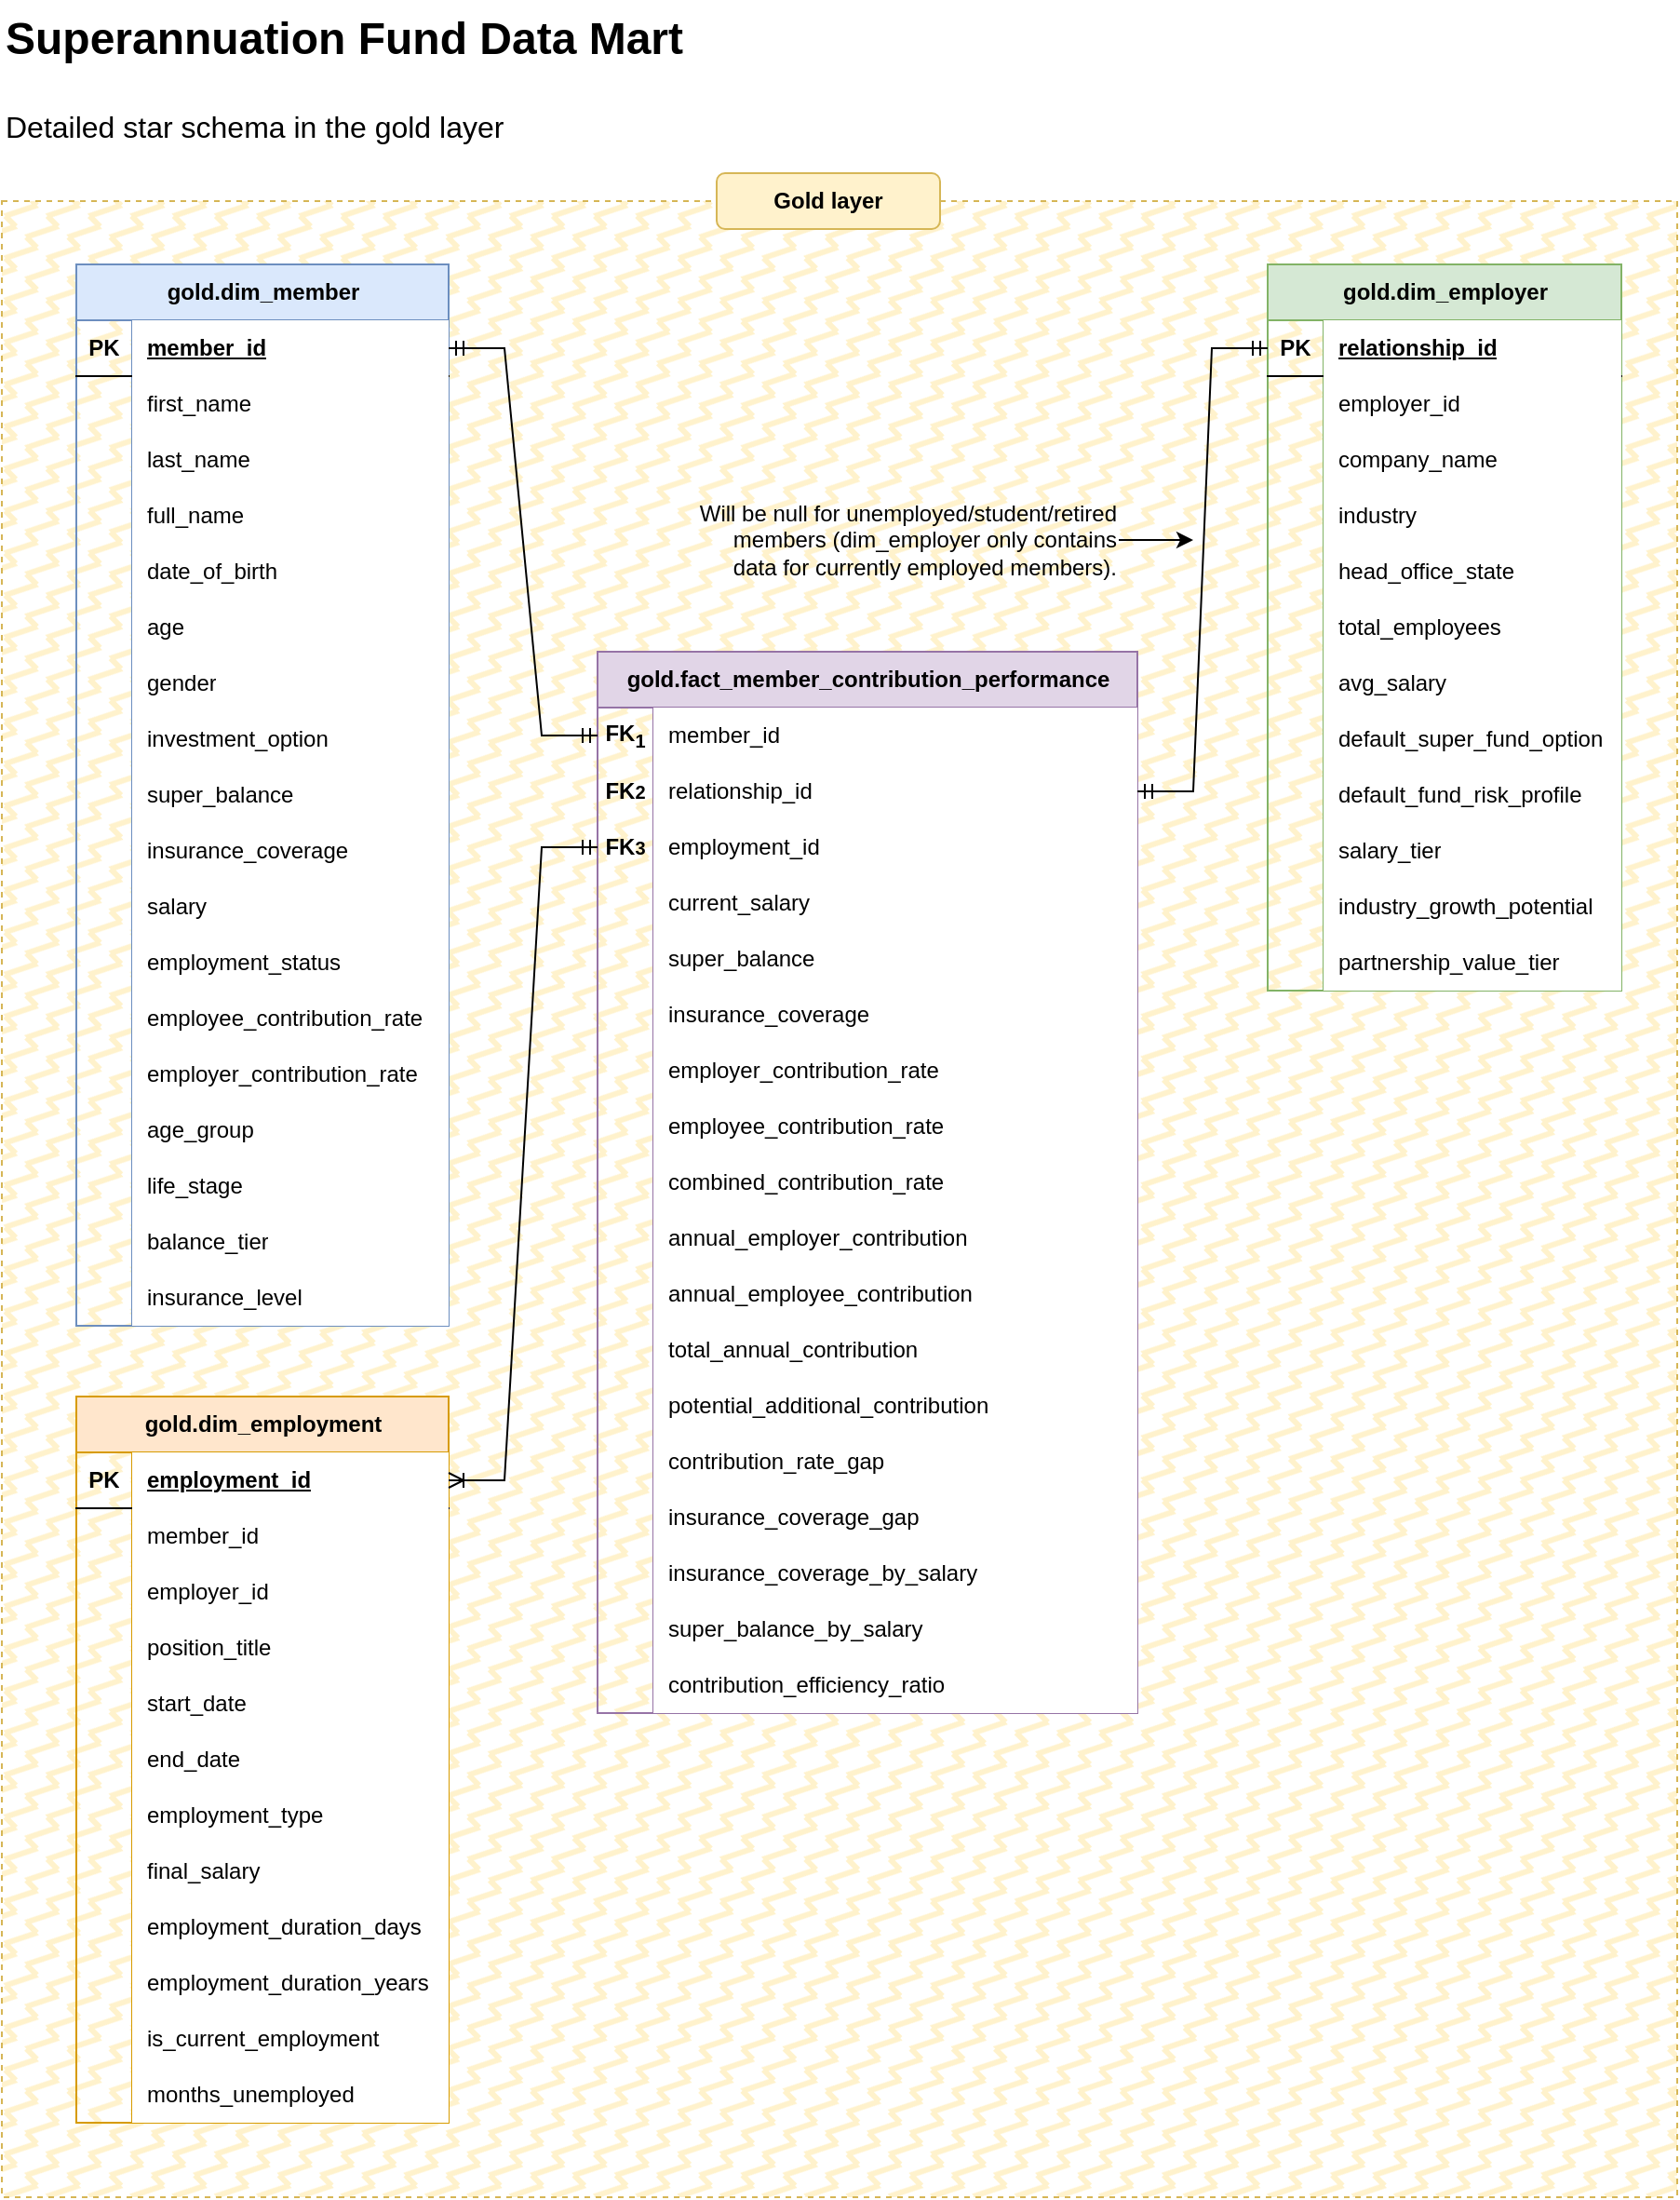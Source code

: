 <mxfile version="26.2.15">
  <diagram name="Page-1" id="4k1VBeIeLxGT_mvgL4Dw">
    <mxGraphModel dx="2025" dy="914" grid="1" gridSize="10" guides="1" tooltips="1" connect="1" arrows="1" fold="1" page="1" pageScale="1" pageWidth="827" pageHeight="1169" math="0" shadow="0">
      <root>
        <mxCell id="0" />
        <mxCell id="1" parent="0" />
        <mxCell id="U0srx8B1pjv0tK2_5hOh-167" value="" style="rounded=0;whiteSpace=wrap;html=1;fillColor=#fff2cc;dashed=1;strokeColor=#d6b656;fillStyle=zigzag-line;" parent="1" vertex="1">
          <mxGeometry x="-30" y="118" width="900" height="1072" as="geometry" />
        </mxCell>
        <mxCell id="U0srx8B1pjv0tK2_5hOh-58" value="gold.dim_member" style="shape=table;startSize=30;container=1;collapsible=1;childLayout=tableLayout;fixedRows=1;rowLines=0;fontStyle=1;align=center;resizeLast=1;html=1;fillColor=#dae8fc;strokeColor=#6c8ebf;" parent="1" vertex="1">
          <mxGeometry x="10" y="152" width="200" height="570" as="geometry" />
        </mxCell>
        <mxCell id="U0srx8B1pjv0tK2_5hOh-59" value="" style="shape=tableRow;horizontal=0;startSize=0;swimlaneHead=0;swimlaneBody=0;fillColor=none;collapsible=0;dropTarget=0;points=[[0,0.5],[1,0.5]];portConstraint=eastwest;top=0;left=0;right=0;bottom=1;" parent="U0srx8B1pjv0tK2_5hOh-58" vertex="1">
          <mxGeometry y="30" width="200" height="30" as="geometry" />
        </mxCell>
        <mxCell id="U0srx8B1pjv0tK2_5hOh-60" value="PK" style="shape=partialRectangle;connectable=0;fillColor=none;top=0;left=0;bottom=0;right=0;fontStyle=1;overflow=hidden;whiteSpace=wrap;html=1;" parent="U0srx8B1pjv0tK2_5hOh-59" vertex="1">
          <mxGeometry width="30.0" height="30" as="geometry">
            <mxRectangle width="30.0" height="30" as="alternateBounds" />
          </mxGeometry>
        </mxCell>
        <mxCell id="U0srx8B1pjv0tK2_5hOh-61" value="member_id" style="shape=partialRectangle;connectable=0;top=0;left=0;bottom=0;right=0;align=left;spacingLeft=6;fontStyle=5;overflow=hidden;whiteSpace=wrap;html=1;" parent="U0srx8B1pjv0tK2_5hOh-59" vertex="1">
          <mxGeometry x="30.0" width="170.0" height="30" as="geometry">
            <mxRectangle width="170.0" height="30" as="alternateBounds" />
          </mxGeometry>
        </mxCell>
        <mxCell id="U0srx8B1pjv0tK2_5hOh-62" value="" style="shape=tableRow;horizontal=0;startSize=0;swimlaneHead=0;swimlaneBody=0;fillColor=none;collapsible=0;dropTarget=0;points=[[0,0.5],[1,0.5]];portConstraint=eastwest;top=0;left=0;right=0;bottom=0;" parent="U0srx8B1pjv0tK2_5hOh-58" vertex="1">
          <mxGeometry y="60" width="200" height="30" as="geometry" />
        </mxCell>
        <mxCell id="U0srx8B1pjv0tK2_5hOh-63" value="" style="shape=partialRectangle;connectable=0;fillColor=none;top=0;left=0;bottom=0;right=0;editable=1;overflow=hidden;whiteSpace=wrap;html=1;" parent="U0srx8B1pjv0tK2_5hOh-62" vertex="1">
          <mxGeometry width="30.0" height="30" as="geometry">
            <mxRectangle width="30.0" height="30" as="alternateBounds" />
          </mxGeometry>
        </mxCell>
        <mxCell id="U0srx8B1pjv0tK2_5hOh-64" value="first_name&lt;span style=&quot;white-space: pre;&quot;&gt;&#x9;&lt;/span&gt;" style="shape=partialRectangle;connectable=0;top=0;left=0;bottom=0;right=0;align=left;spacingLeft=6;overflow=hidden;whiteSpace=wrap;html=1;" parent="U0srx8B1pjv0tK2_5hOh-62" vertex="1">
          <mxGeometry x="30.0" width="170.0" height="30" as="geometry">
            <mxRectangle width="170.0" height="30" as="alternateBounds" />
          </mxGeometry>
        </mxCell>
        <mxCell id="U0srx8B1pjv0tK2_5hOh-65" value="" style="shape=tableRow;horizontal=0;startSize=0;swimlaneHead=0;swimlaneBody=0;fillColor=none;collapsible=0;dropTarget=0;points=[[0,0.5],[1,0.5]];portConstraint=eastwest;top=0;left=0;right=0;bottom=0;" parent="U0srx8B1pjv0tK2_5hOh-58" vertex="1">
          <mxGeometry y="90" width="200" height="30" as="geometry" />
        </mxCell>
        <mxCell id="U0srx8B1pjv0tK2_5hOh-66" value="" style="shape=partialRectangle;connectable=0;fillColor=none;top=0;left=0;bottom=0;right=0;editable=1;overflow=hidden;whiteSpace=wrap;html=1;" parent="U0srx8B1pjv0tK2_5hOh-65" vertex="1">
          <mxGeometry width="30.0" height="30" as="geometry">
            <mxRectangle width="30.0" height="30" as="alternateBounds" />
          </mxGeometry>
        </mxCell>
        <mxCell id="U0srx8B1pjv0tK2_5hOh-67" value="last_name" style="shape=partialRectangle;connectable=0;top=0;left=0;bottom=0;right=0;align=left;spacingLeft=6;overflow=hidden;whiteSpace=wrap;html=1;" parent="U0srx8B1pjv0tK2_5hOh-65" vertex="1">
          <mxGeometry x="30.0" width="170.0" height="30" as="geometry">
            <mxRectangle width="170.0" height="30" as="alternateBounds" />
          </mxGeometry>
        </mxCell>
        <mxCell id="U0srx8B1pjv0tK2_5hOh-68" value="" style="shape=tableRow;horizontal=0;startSize=0;swimlaneHead=0;swimlaneBody=0;fillColor=none;collapsible=0;dropTarget=0;points=[[0,0.5],[1,0.5]];portConstraint=eastwest;top=0;left=0;right=0;bottom=0;" parent="U0srx8B1pjv0tK2_5hOh-58" vertex="1">
          <mxGeometry y="120" width="200" height="30" as="geometry" />
        </mxCell>
        <mxCell id="U0srx8B1pjv0tK2_5hOh-69" value="" style="shape=partialRectangle;connectable=0;fillColor=none;top=0;left=0;bottom=0;right=0;editable=1;overflow=hidden;whiteSpace=wrap;html=1;" parent="U0srx8B1pjv0tK2_5hOh-68" vertex="1">
          <mxGeometry width="30.0" height="30" as="geometry">
            <mxRectangle width="30.0" height="30" as="alternateBounds" />
          </mxGeometry>
        </mxCell>
        <mxCell id="U0srx8B1pjv0tK2_5hOh-70" value="full_name" style="shape=partialRectangle;connectable=0;top=0;left=0;bottom=0;right=0;align=left;spacingLeft=6;overflow=hidden;whiteSpace=wrap;html=1;" parent="U0srx8B1pjv0tK2_5hOh-68" vertex="1">
          <mxGeometry x="30.0" width="170.0" height="30" as="geometry">
            <mxRectangle width="170.0" height="30" as="alternateBounds" />
          </mxGeometry>
        </mxCell>
        <mxCell id="U0srx8B1pjv0tK2_5hOh-71" value="" style="shape=tableRow;horizontal=0;startSize=0;swimlaneHead=0;swimlaneBody=0;fillColor=none;collapsible=0;dropTarget=0;points=[[0,0.5],[1,0.5]];portConstraint=eastwest;top=0;left=0;right=0;bottom=0;" parent="U0srx8B1pjv0tK2_5hOh-58" vertex="1">
          <mxGeometry y="150" width="200" height="30" as="geometry" />
        </mxCell>
        <mxCell id="U0srx8B1pjv0tK2_5hOh-72" value="" style="shape=partialRectangle;connectable=0;fillColor=none;top=0;left=0;bottom=0;right=0;editable=1;overflow=hidden;whiteSpace=wrap;html=1;" parent="U0srx8B1pjv0tK2_5hOh-71" vertex="1">
          <mxGeometry width="30.0" height="30" as="geometry">
            <mxRectangle width="30.0" height="30" as="alternateBounds" />
          </mxGeometry>
        </mxCell>
        <mxCell id="U0srx8B1pjv0tK2_5hOh-73" value="date_of_birth" style="shape=partialRectangle;connectable=0;top=0;left=0;bottom=0;right=0;align=left;spacingLeft=6;overflow=hidden;whiteSpace=wrap;html=1;" parent="U0srx8B1pjv0tK2_5hOh-71" vertex="1">
          <mxGeometry x="30.0" width="170.0" height="30" as="geometry">
            <mxRectangle width="170.0" height="30" as="alternateBounds" />
          </mxGeometry>
        </mxCell>
        <mxCell id="U0srx8B1pjv0tK2_5hOh-74" value="" style="shape=tableRow;horizontal=0;startSize=0;swimlaneHead=0;swimlaneBody=0;fillColor=none;collapsible=0;dropTarget=0;points=[[0,0.5],[1,0.5]];portConstraint=eastwest;top=0;left=0;right=0;bottom=0;" parent="U0srx8B1pjv0tK2_5hOh-58" vertex="1">
          <mxGeometry y="180" width="200" height="30" as="geometry" />
        </mxCell>
        <mxCell id="U0srx8B1pjv0tK2_5hOh-75" value="" style="shape=partialRectangle;connectable=0;fillColor=none;top=0;left=0;bottom=0;right=0;editable=1;overflow=hidden;whiteSpace=wrap;html=1;" parent="U0srx8B1pjv0tK2_5hOh-74" vertex="1">
          <mxGeometry width="30.0" height="30" as="geometry">
            <mxRectangle width="30.0" height="30" as="alternateBounds" />
          </mxGeometry>
        </mxCell>
        <mxCell id="U0srx8B1pjv0tK2_5hOh-76" value="age" style="shape=partialRectangle;connectable=0;top=0;left=0;bottom=0;right=0;align=left;spacingLeft=6;overflow=hidden;whiteSpace=wrap;html=1;" parent="U0srx8B1pjv0tK2_5hOh-74" vertex="1">
          <mxGeometry x="30.0" width="170.0" height="30" as="geometry">
            <mxRectangle width="170.0" height="30" as="alternateBounds" />
          </mxGeometry>
        </mxCell>
        <mxCell id="U0srx8B1pjv0tK2_5hOh-77" value="" style="shape=tableRow;horizontal=0;startSize=0;swimlaneHead=0;swimlaneBody=0;fillColor=none;collapsible=0;dropTarget=0;points=[[0,0.5],[1,0.5]];portConstraint=eastwest;top=0;left=0;right=0;bottom=0;" parent="U0srx8B1pjv0tK2_5hOh-58" vertex="1">
          <mxGeometry y="210" width="200" height="30" as="geometry" />
        </mxCell>
        <mxCell id="U0srx8B1pjv0tK2_5hOh-78" value="" style="shape=partialRectangle;connectable=0;fillColor=none;top=0;left=0;bottom=0;right=0;editable=1;overflow=hidden;whiteSpace=wrap;html=1;" parent="U0srx8B1pjv0tK2_5hOh-77" vertex="1">
          <mxGeometry width="30.0" height="30" as="geometry">
            <mxRectangle width="30.0" height="30" as="alternateBounds" />
          </mxGeometry>
        </mxCell>
        <mxCell id="U0srx8B1pjv0tK2_5hOh-79" value="gender" style="shape=partialRectangle;connectable=0;top=0;left=0;bottom=0;right=0;align=left;spacingLeft=6;overflow=hidden;whiteSpace=wrap;html=1;" parent="U0srx8B1pjv0tK2_5hOh-77" vertex="1">
          <mxGeometry x="30.0" width="170.0" height="30" as="geometry">
            <mxRectangle width="170.0" height="30" as="alternateBounds" />
          </mxGeometry>
        </mxCell>
        <mxCell id="U0srx8B1pjv0tK2_5hOh-80" value="" style="shape=tableRow;horizontal=0;startSize=0;swimlaneHead=0;swimlaneBody=0;fillColor=none;collapsible=0;dropTarget=0;points=[[0,0.5],[1,0.5]];portConstraint=eastwest;top=0;left=0;right=0;bottom=0;" parent="U0srx8B1pjv0tK2_5hOh-58" vertex="1">
          <mxGeometry y="240" width="200" height="30" as="geometry" />
        </mxCell>
        <mxCell id="U0srx8B1pjv0tK2_5hOh-81" value="" style="shape=partialRectangle;connectable=0;fillColor=none;top=0;left=0;bottom=0;right=0;editable=1;overflow=hidden;whiteSpace=wrap;html=1;" parent="U0srx8B1pjv0tK2_5hOh-80" vertex="1">
          <mxGeometry width="30.0" height="30" as="geometry">
            <mxRectangle width="30.0" height="30" as="alternateBounds" />
          </mxGeometry>
        </mxCell>
        <mxCell id="U0srx8B1pjv0tK2_5hOh-82" value="investment_option" style="shape=partialRectangle;connectable=0;top=0;left=0;bottom=0;right=0;align=left;spacingLeft=6;overflow=hidden;whiteSpace=wrap;html=1;" parent="U0srx8B1pjv0tK2_5hOh-80" vertex="1">
          <mxGeometry x="30.0" width="170.0" height="30" as="geometry">
            <mxRectangle width="170.0" height="30" as="alternateBounds" />
          </mxGeometry>
        </mxCell>
        <mxCell id="U0srx8B1pjv0tK2_5hOh-83" value="" style="shape=tableRow;horizontal=0;startSize=0;swimlaneHead=0;swimlaneBody=0;fillColor=none;collapsible=0;dropTarget=0;points=[[0,0.5],[1,0.5]];portConstraint=eastwest;top=0;left=0;right=0;bottom=0;" parent="U0srx8B1pjv0tK2_5hOh-58" vertex="1">
          <mxGeometry y="270" width="200" height="30" as="geometry" />
        </mxCell>
        <mxCell id="U0srx8B1pjv0tK2_5hOh-84" value="" style="shape=partialRectangle;connectable=0;fillColor=none;top=0;left=0;bottom=0;right=0;editable=1;overflow=hidden;whiteSpace=wrap;html=1;" parent="U0srx8B1pjv0tK2_5hOh-83" vertex="1">
          <mxGeometry width="30.0" height="30" as="geometry">
            <mxRectangle width="30.0" height="30" as="alternateBounds" />
          </mxGeometry>
        </mxCell>
        <mxCell id="U0srx8B1pjv0tK2_5hOh-85" value="super_balance" style="shape=partialRectangle;connectable=0;top=0;left=0;bottom=0;right=0;align=left;spacingLeft=6;overflow=hidden;whiteSpace=wrap;html=1;" parent="U0srx8B1pjv0tK2_5hOh-83" vertex="1">
          <mxGeometry x="30.0" width="170.0" height="30" as="geometry">
            <mxRectangle width="170.0" height="30" as="alternateBounds" />
          </mxGeometry>
        </mxCell>
        <mxCell id="U0srx8B1pjv0tK2_5hOh-86" value="" style="shape=tableRow;horizontal=0;startSize=0;swimlaneHead=0;swimlaneBody=0;fillColor=none;collapsible=0;dropTarget=0;points=[[0,0.5],[1,0.5]];portConstraint=eastwest;top=0;left=0;right=0;bottom=0;" parent="U0srx8B1pjv0tK2_5hOh-58" vertex="1">
          <mxGeometry y="300" width="200" height="30" as="geometry" />
        </mxCell>
        <mxCell id="U0srx8B1pjv0tK2_5hOh-87" value="" style="shape=partialRectangle;connectable=0;fillColor=none;top=0;left=0;bottom=0;right=0;editable=1;overflow=hidden;whiteSpace=wrap;html=1;" parent="U0srx8B1pjv0tK2_5hOh-86" vertex="1">
          <mxGeometry width="30.0" height="30" as="geometry">
            <mxRectangle width="30.0" height="30" as="alternateBounds" />
          </mxGeometry>
        </mxCell>
        <mxCell id="U0srx8B1pjv0tK2_5hOh-88" value="insurance_coverage" style="shape=partialRectangle;connectable=0;top=0;left=0;bottom=0;right=0;align=left;spacingLeft=6;overflow=hidden;whiteSpace=wrap;html=1;" parent="U0srx8B1pjv0tK2_5hOh-86" vertex="1">
          <mxGeometry x="30.0" width="170.0" height="30" as="geometry">
            <mxRectangle width="170.0" height="30" as="alternateBounds" />
          </mxGeometry>
        </mxCell>
        <mxCell id="GWQFwTOTS7wrKRl6xsat-33" value="" style="shape=tableRow;horizontal=0;startSize=0;swimlaneHead=0;swimlaneBody=0;fillColor=none;collapsible=0;dropTarget=0;points=[[0,0.5],[1,0.5]];portConstraint=eastwest;top=0;left=0;right=0;bottom=0;" parent="U0srx8B1pjv0tK2_5hOh-58" vertex="1">
          <mxGeometry y="330" width="200" height="30" as="geometry" />
        </mxCell>
        <mxCell id="GWQFwTOTS7wrKRl6xsat-34" value="" style="shape=partialRectangle;connectable=0;fillColor=none;top=0;left=0;bottom=0;right=0;editable=1;overflow=hidden;whiteSpace=wrap;html=1;" parent="GWQFwTOTS7wrKRl6xsat-33" vertex="1">
          <mxGeometry width="30.0" height="30" as="geometry">
            <mxRectangle width="30.0" height="30" as="alternateBounds" />
          </mxGeometry>
        </mxCell>
        <mxCell id="GWQFwTOTS7wrKRl6xsat-35" value="salary" style="shape=partialRectangle;connectable=0;top=0;left=0;bottom=0;right=0;align=left;spacingLeft=6;overflow=hidden;whiteSpace=wrap;html=1;" parent="GWQFwTOTS7wrKRl6xsat-33" vertex="1">
          <mxGeometry x="30.0" width="170.0" height="30" as="geometry">
            <mxRectangle width="170.0" height="30" as="alternateBounds" />
          </mxGeometry>
        </mxCell>
        <mxCell id="GWQFwTOTS7wrKRl6xsat-36" value="" style="shape=tableRow;horizontal=0;startSize=0;swimlaneHead=0;swimlaneBody=0;fillColor=none;collapsible=0;dropTarget=0;points=[[0,0.5],[1,0.5]];portConstraint=eastwest;top=0;left=0;right=0;bottom=0;" parent="U0srx8B1pjv0tK2_5hOh-58" vertex="1">
          <mxGeometry y="360" width="200" height="30" as="geometry" />
        </mxCell>
        <mxCell id="GWQFwTOTS7wrKRl6xsat-37" value="" style="shape=partialRectangle;connectable=0;fillColor=none;top=0;left=0;bottom=0;right=0;editable=1;overflow=hidden;whiteSpace=wrap;html=1;" parent="GWQFwTOTS7wrKRl6xsat-36" vertex="1">
          <mxGeometry width="30.0" height="30" as="geometry">
            <mxRectangle width="30.0" height="30" as="alternateBounds" />
          </mxGeometry>
        </mxCell>
        <mxCell id="GWQFwTOTS7wrKRl6xsat-38" value="employment_status" style="shape=partialRectangle;connectable=0;top=0;left=0;bottom=0;right=0;align=left;spacingLeft=6;overflow=hidden;whiteSpace=wrap;html=1;" parent="GWQFwTOTS7wrKRl6xsat-36" vertex="1">
          <mxGeometry x="30.0" width="170.0" height="30" as="geometry">
            <mxRectangle width="170.0" height="30" as="alternateBounds" />
          </mxGeometry>
        </mxCell>
        <mxCell id="GWQFwTOTS7wrKRl6xsat-39" value="" style="shape=tableRow;horizontal=0;startSize=0;swimlaneHead=0;swimlaneBody=0;fillColor=none;collapsible=0;dropTarget=0;points=[[0,0.5],[1,0.5]];portConstraint=eastwest;top=0;left=0;right=0;bottom=0;" parent="U0srx8B1pjv0tK2_5hOh-58" vertex="1">
          <mxGeometry y="390" width="200" height="30" as="geometry" />
        </mxCell>
        <mxCell id="GWQFwTOTS7wrKRl6xsat-40" value="" style="shape=partialRectangle;connectable=0;fillColor=none;top=0;left=0;bottom=0;right=0;editable=1;overflow=hidden;whiteSpace=wrap;html=1;" parent="GWQFwTOTS7wrKRl6xsat-39" vertex="1">
          <mxGeometry width="30.0" height="30" as="geometry">
            <mxRectangle width="30.0" height="30" as="alternateBounds" />
          </mxGeometry>
        </mxCell>
        <mxCell id="GWQFwTOTS7wrKRl6xsat-41" value="employee_contribution_rate" style="shape=partialRectangle;connectable=0;top=0;left=0;bottom=0;right=0;align=left;spacingLeft=6;overflow=hidden;whiteSpace=wrap;html=1;" parent="GWQFwTOTS7wrKRl6xsat-39" vertex="1">
          <mxGeometry x="30.0" width="170.0" height="30" as="geometry">
            <mxRectangle width="170.0" height="30" as="alternateBounds" />
          </mxGeometry>
        </mxCell>
        <mxCell id="GWQFwTOTS7wrKRl6xsat-42" value="" style="shape=tableRow;horizontal=0;startSize=0;swimlaneHead=0;swimlaneBody=0;fillColor=none;collapsible=0;dropTarget=0;points=[[0,0.5],[1,0.5]];portConstraint=eastwest;top=0;left=0;right=0;bottom=0;" parent="U0srx8B1pjv0tK2_5hOh-58" vertex="1">
          <mxGeometry y="420" width="200" height="30" as="geometry" />
        </mxCell>
        <mxCell id="GWQFwTOTS7wrKRl6xsat-43" value="" style="shape=partialRectangle;connectable=0;fillColor=none;top=0;left=0;bottom=0;right=0;editable=1;overflow=hidden;whiteSpace=wrap;html=1;" parent="GWQFwTOTS7wrKRl6xsat-42" vertex="1">
          <mxGeometry width="30.0" height="30" as="geometry">
            <mxRectangle width="30.0" height="30" as="alternateBounds" />
          </mxGeometry>
        </mxCell>
        <mxCell id="GWQFwTOTS7wrKRl6xsat-44" value="employer_contribution_rate" style="shape=partialRectangle;connectable=0;top=0;left=0;bottom=0;right=0;align=left;spacingLeft=6;overflow=hidden;whiteSpace=wrap;html=1;" parent="GWQFwTOTS7wrKRl6xsat-42" vertex="1">
          <mxGeometry x="30.0" width="170.0" height="30" as="geometry">
            <mxRectangle width="170.0" height="30" as="alternateBounds" />
          </mxGeometry>
        </mxCell>
        <mxCell id="GWQFwTOTS7wrKRl6xsat-45" value="" style="shape=tableRow;horizontal=0;startSize=0;swimlaneHead=0;swimlaneBody=0;fillColor=none;collapsible=0;dropTarget=0;points=[[0,0.5],[1,0.5]];portConstraint=eastwest;top=0;left=0;right=0;bottom=0;" parent="U0srx8B1pjv0tK2_5hOh-58" vertex="1">
          <mxGeometry y="450" width="200" height="30" as="geometry" />
        </mxCell>
        <mxCell id="GWQFwTOTS7wrKRl6xsat-46" value="" style="shape=partialRectangle;connectable=0;fillColor=none;top=0;left=0;bottom=0;right=0;editable=1;overflow=hidden;whiteSpace=wrap;html=1;" parent="GWQFwTOTS7wrKRl6xsat-45" vertex="1">
          <mxGeometry width="30.0" height="30" as="geometry">
            <mxRectangle width="30.0" height="30" as="alternateBounds" />
          </mxGeometry>
        </mxCell>
        <mxCell id="GWQFwTOTS7wrKRl6xsat-47" value="age_group" style="shape=partialRectangle;connectable=0;top=0;left=0;bottom=0;right=0;align=left;spacingLeft=6;overflow=hidden;whiteSpace=wrap;html=1;" parent="GWQFwTOTS7wrKRl6xsat-45" vertex="1">
          <mxGeometry x="30.0" width="170.0" height="30" as="geometry">
            <mxRectangle width="170.0" height="30" as="alternateBounds" />
          </mxGeometry>
        </mxCell>
        <mxCell id="GWQFwTOTS7wrKRl6xsat-48" value="" style="shape=tableRow;horizontal=0;startSize=0;swimlaneHead=0;swimlaneBody=0;fillColor=none;collapsible=0;dropTarget=0;points=[[0,0.5],[1,0.5]];portConstraint=eastwest;top=0;left=0;right=0;bottom=0;" parent="U0srx8B1pjv0tK2_5hOh-58" vertex="1">
          <mxGeometry y="480" width="200" height="30" as="geometry" />
        </mxCell>
        <mxCell id="GWQFwTOTS7wrKRl6xsat-49" value="" style="shape=partialRectangle;connectable=0;fillColor=none;top=0;left=0;bottom=0;right=0;editable=1;overflow=hidden;whiteSpace=wrap;html=1;" parent="GWQFwTOTS7wrKRl6xsat-48" vertex="1">
          <mxGeometry width="30.0" height="30" as="geometry">
            <mxRectangle width="30.0" height="30" as="alternateBounds" />
          </mxGeometry>
        </mxCell>
        <mxCell id="GWQFwTOTS7wrKRl6xsat-50" value="life_stage" style="shape=partialRectangle;connectable=0;top=0;left=0;bottom=0;right=0;align=left;spacingLeft=6;overflow=hidden;whiteSpace=wrap;html=1;" parent="GWQFwTOTS7wrKRl6xsat-48" vertex="1">
          <mxGeometry x="30.0" width="170.0" height="30" as="geometry">
            <mxRectangle width="170.0" height="30" as="alternateBounds" />
          </mxGeometry>
        </mxCell>
        <mxCell id="GWQFwTOTS7wrKRl6xsat-51" value="" style="shape=tableRow;horizontal=0;startSize=0;swimlaneHead=0;swimlaneBody=0;fillColor=none;collapsible=0;dropTarget=0;points=[[0,0.5],[1,0.5]];portConstraint=eastwest;top=0;left=0;right=0;bottom=0;" parent="U0srx8B1pjv0tK2_5hOh-58" vertex="1">
          <mxGeometry y="510" width="200" height="30" as="geometry" />
        </mxCell>
        <mxCell id="GWQFwTOTS7wrKRl6xsat-52" value="" style="shape=partialRectangle;connectable=0;fillColor=none;top=0;left=0;bottom=0;right=0;editable=1;overflow=hidden;whiteSpace=wrap;html=1;" parent="GWQFwTOTS7wrKRl6xsat-51" vertex="1">
          <mxGeometry width="30.0" height="30" as="geometry">
            <mxRectangle width="30.0" height="30" as="alternateBounds" />
          </mxGeometry>
        </mxCell>
        <mxCell id="GWQFwTOTS7wrKRl6xsat-53" value="balance_tier" style="shape=partialRectangle;connectable=0;top=0;left=0;bottom=0;right=0;align=left;spacingLeft=6;overflow=hidden;whiteSpace=wrap;html=1;" parent="GWQFwTOTS7wrKRl6xsat-51" vertex="1">
          <mxGeometry x="30.0" width="170.0" height="30" as="geometry">
            <mxRectangle width="170.0" height="30" as="alternateBounds" />
          </mxGeometry>
        </mxCell>
        <mxCell id="GWQFwTOTS7wrKRl6xsat-54" value="" style="shape=tableRow;horizontal=0;startSize=0;swimlaneHead=0;swimlaneBody=0;fillColor=none;collapsible=0;dropTarget=0;points=[[0,0.5],[1,0.5]];portConstraint=eastwest;top=0;left=0;right=0;bottom=0;" parent="U0srx8B1pjv0tK2_5hOh-58" vertex="1">
          <mxGeometry y="540" width="200" height="30" as="geometry" />
        </mxCell>
        <mxCell id="GWQFwTOTS7wrKRl6xsat-55" value="" style="shape=partialRectangle;connectable=0;fillColor=none;top=0;left=0;bottom=0;right=0;editable=1;overflow=hidden;whiteSpace=wrap;html=1;" parent="GWQFwTOTS7wrKRl6xsat-54" vertex="1">
          <mxGeometry width="30.0" height="30" as="geometry">
            <mxRectangle width="30.0" height="30" as="alternateBounds" />
          </mxGeometry>
        </mxCell>
        <mxCell id="GWQFwTOTS7wrKRl6xsat-56" value="insurance_level" style="shape=partialRectangle;connectable=0;top=0;left=0;bottom=0;right=0;align=left;spacingLeft=6;overflow=hidden;whiteSpace=wrap;html=1;" parent="GWQFwTOTS7wrKRl6xsat-54" vertex="1">
          <mxGeometry x="30.0" width="170.0" height="30" as="geometry">
            <mxRectangle width="170.0" height="30" as="alternateBounds" />
          </mxGeometry>
        </mxCell>
        <mxCell id="U0srx8B1pjv0tK2_5hOh-98" value="gold.fact_member_contribution_performance" style="shape=table;startSize=30;container=1;collapsible=1;childLayout=tableLayout;fixedRows=1;rowLines=0;fontStyle=1;align=center;resizeLast=1;html=1;fillColor=#e1d5e7;strokeColor=#9673a6;" parent="1" vertex="1">
          <mxGeometry x="290" y="360" width="290" height="570" as="geometry" />
        </mxCell>
        <mxCell id="U0srx8B1pjv0tK2_5hOh-102" value="" style="shape=tableRow;horizontal=0;startSize=0;swimlaneHead=0;swimlaneBody=0;fillColor=none;collapsible=0;dropTarget=0;points=[[0,0.5],[1,0.5]];portConstraint=eastwest;top=0;left=0;right=0;bottom=0;" parent="U0srx8B1pjv0tK2_5hOh-98" vertex="1">
          <mxGeometry y="30" width="290" height="30" as="geometry" />
        </mxCell>
        <mxCell id="U0srx8B1pjv0tK2_5hOh-103" value="&lt;b&gt;FK&lt;sub&gt;1&lt;/sub&gt;&lt;/b&gt;" style="shape=partialRectangle;connectable=0;fillColor=none;top=0;left=0;bottom=0;right=0;editable=1;overflow=hidden;whiteSpace=wrap;html=1;" parent="U0srx8B1pjv0tK2_5hOh-102" vertex="1">
          <mxGeometry width="30.0" height="30" as="geometry">
            <mxRectangle width="30.0" height="30" as="alternateBounds" />
          </mxGeometry>
        </mxCell>
        <mxCell id="U0srx8B1pjv0tK2_5hOh-104" value="member_id" style="shape=partialRectangle;connectable=0;top=0;left=0;bottom=0;right=0;align=left;spacingLeft=6;overflow=hidden;whiteSpace=wrap;html=1;" parent="U0srx8B1pjv0tK2_5hOh-102" vertex="1">
          <mxGeometry x="30.0" width="260.0" height="30" as="geometry">
            <mxRectangle width="260.0" height="30" as="alternateBounds" />
          </mxGeometry>
        </mxCell>
        <mxCell id="U0srx8B1pjv0tK2_5hOh-105" value="" style="shape=tableRow;horizontal=0;startSize=0;swimlaneHead=0;swimlaneBody=0;fillColor=none;collapsible=0;dropTarget=0;points=[[0,0.5],[1,0.5]];portConstraint=eastwest;top=0;left=0;right=0;bottom=0;" parent="U0srx8B1pjv0tK2_5hOh-98" vertex="1">
          <mxGeometry y="60" width="290" height="30" as="geometry" />
        </mxCell>
        <mxCell id="U0srx8B1pjv0tK2_5hOh-106" value="&lt;b&gt;FK&lt;span style=&quot;font-size: 10px;&quot;&gt;2&lt;/span&gt;&lt;/b&gt;" style="shape=partialRectangle;connectable=0;fillColor=none;top=0;left=0;bottom=0;right=0;editable=1;overflow=hidden;whiteSpace=wrap;html=1;" parent="U0srx8B1pjv0tK2_5hOh-105" vertex="1">
          <mxGeometry width="30.0" height="30" as="geometry">
            <mxRectangle width="30.0" height="30" as="alternateBounds" />
          </mxGeometry>
        </mxCell>
        <mxCell id="U0srx8B1pjv0tK2_5hOh-107" value="relationship_id" style="shape=partialRectangle;connectable=0;top=0;left=0;bottom=0;right=0;align=left;spacingLeft=6;overflow=hidden;whiteSpace=wrap;html=1;" parent="U0srx8B1pjv0tK2_5hOh-105" vertex="1">
          <mxGeometry x="30.0" width="260.0" height="30" as="geometry">
            <mxRectangle width="260.0" height="30" as="alternateBounds" />
          </mxGeometry>
        </mxCell>
        <mxCell id="U0srx8B1pjv0tK2_5hOh-108" value="" style="shape=tableRow;horizontal=0;startSize=0;swimlaneHead=0;swimlaneBody=0;fillColor=none;collapsible=0;dropTarget=0;points=[[0,0.5],[1,0.5]];portConstraint=eastwest;top=0;left=0;right=0;bottom=0;" parent="U0srx8B1pjv0tK2_5hOh-98" vertex="1">
          <mxGeometry y="90" width="290" height="30" as="geometry" />
        </mxCell>
        <mxCell id="U0srx8B1pjv0tK2_5hOh-109" value="&lt;b&gt;FK&lt;span style=&quot;font-size: 10px;&quot;&gt;3&lt;/span&gt;&lt;/b&gt;" style="shape=partialRectangle;connectable=0;fillColor=none;top=0;left=0;bottom=0;right=0;editable=1;overflow=hidden;whiteSpace=wrap;html=1;" parent="U0srx8B1pjv0tK2_5hOh-108" vertex="1">
          <mxGeometry width="30.0" height="30" as="geometry">
            <mxRectangle width="30.0" height="30" as="alternateBounds" />
          </mxGeometry>
        </mxCell>
        <mxCell id="U0srx8B1pjv0tK2_5hOh-110" value="employment_id" style="shape=partialRectangle;connectable=0;top=0;left=0;bottom=0;right=0;align=left;spacingLeft=6;overflow=hidden;whiteSpace=wrap;html=1;" parent="U0srx8B1pjv0tK2_5hOh-108" vertex="1">
          <mxGeometry x="30.0" width="260.0" height="30" as="geometry">
            <mxRectangle width="260.0" height="30" as="alternateBounds" />
          </mxGeometry>
        </mxCell>
        <mxCell id="U0srx8B1pjv0tK2_5hOh-111" value="" style="shape=tableRow;horizontal=0;startSize=0;swimlaneHead=0;swimlaneBody=0;fillColor=none;collapsible=0;dropTarget=0;points=[[0,0.5],[1,0.5]];portConstraint=eastwest;top=0;left=0;right=0;bottom=0;" parent="U0srx8B1pjv0tK2_5hOh-98" vertex="1">
          <mxGeometry y="120" width="290" height="30" as="geometry" />
        </mxCell>
        <mxCell id="U0srx8B1pjv0tK2_5hOh-112" value="" style="shape=partialRectangle;connectable=0;fillColor=none;top=0;left=0;bottom=0;right=0;editable=1;overflow=hidden;whiteSpace=wrap;html=1;" parent="U0srx8B1pjv0tK2_5hOh-111" vertex="1">
          <mxGeometry width="30.0" height="30" as="geometry">
            <mxRectangle width="30.0" height="30" as="alternateBounds" />
          </mxGeometry>
        </mxCell>
        <mxCell id="U0srx8B1pjv0tK2_5hOh-113" value="current_salary" style="shape=partialRectangle;connectable=0;top=0;left=0;bottom=0;right=0;align=left;spacingLeft=6;overflow=hidden;whiteSpace=wrap;html=1;" parent="U0srx8B1pjv0tK2_5hOh-111" vertex="1">
          <mxGeometry x="30.0" width="260.0" height="30" as="geometry">
            <mxRectangle width="260.0" height="30" as="alternateBounds" />
          </mxGeometry>
        </mxCell>
        <mxCell id="U0srx8B1pjv0tK2_5hOh-114" value="" style="shape=tableRow;horizontal=0;startSize=0;swimlaneHead=0;swimlaneBody=0;fillColor=none;collapsible=0;dropTarget=0;points=[[0,0.5],[1,0.5]];portConstraint=eastwest;top=0;left=0;right=0;bottom=0;" parent="U0srx8B1pjv0tK2_5hOh-98" vertex="1">
          <mxGeometry y="150" width="290" height="30" as="geometry" />
        </mxCell>
        <mxCell id="U0srx8B1pjv0tK2_5hOh-115" value="" style="shape=partialRectangle;connectable=0;fillColor=none;top=0;left=0;bottom=0;right=0;editable=1;overflow=hidden;whiteSpace=wrap;html=1;" parent="U0srx8B1pjv0tK2_5hOh-114" vertex="1">
          <mxGeometry width="30.0" height="30" as="geometry">
            <mxRectangle width="30.0" height="30" as="alternateBounds" />
          </mxGeometry>
        </mxCell>
        <mxCell id="U0srx8B1pjv0tK2_5hOh-116" value="super_balance" style="shape=partialRectangle;connectable=0;top=0;left=0;bottom=0;right=0;align=left;spacingLeft=6;overflow=hidden;whiteSpace=wrap;html=1;" parent="U0srx8B1pjv0tK2_5hOh-114" vertex="1">
          <mxGeometry x="30.0" width="260.0" height="30" as="geometry">
            <mxRectangle width="260.0" height="30" as="alternateBounds" />
          </mxGeometry>
        </mxCell>
        <mxCell id="U0srx8B1pjv0tK2_5hOh-117" value="" style="shape=tableRow;horizontal=0;startSize=0;swimlaneHead=0;swimlaneBody=0;fillColor=none;collapsible=0;dropTarget=0;points=[[0,0.5],[1,0.5]];portConstraint=eastwest;top=0;left=0;right=0;bottom=0;" parent="U0srx8B1pjv0tK2_5hOh-98" vertex="1">
          <mxGeometry y="180" width="290" height="30" as="geometry" />
        </mxCell>
        <mxCell id="U0srx8B1pjv0tK2_5hOh-118" value="" style="shape=partialRectangle;connectable=0;fillColor=none;top=0;left=0;bottom=0;right=0;editable=1;overflow=hidden;whiteSpace=wrap;html=1;" parent="U0srx8B1pjv0tK2_5hOh-117" vertex="1">
          <mxGeometry width="30.0" height="30" as="geometry">
            <mxRectangle width="30.0" height="30" as="alternateBounds" />
          </mxGeometry>
        </mxCell>
        <mxCell id="U0srx8B1pjv0tK2_5hOh-119" value="insurance_coverage" style="shape=partialRectangle;connectable=0;top=0;left=0;bottom=0;right=0;align=left;spacingLeft=6;overflow=hidden;whiteSpace=wrap;html=1;" parent="U0srx8B1pjv0tK2_5hOh-117" vertex="1">
          <mxGeometry x="30.0" width="260.0" height="30" as="geometry">
            <mxRectangle width="260.0" height="30" as="alternateBounds" />
          </mxGeometry>
        </mxCell>
        <mxCell id="U0srx8B1pjv0tK2_5hOh-120" value="" style="shape=tableRow;horizontal=0;startSize=0;swimlaneHead=0;swimlaneBody=0;fillColor=none;collapsible=0;dropTarget=0;points=[[0,0.5],[1,0.5]];portConstraint=eastwest;top=0;left=0;right=0;bottom=0;" parent="U0srx8B1pjv0tK2_5hOh-98" vertex="1">
          <mxGeometry y="210" width="290" height="30" as="geometry" />
        </mxCell>
        <mxCell id="U0srx8B1pjv0tK2_5hOh-121" value="" style="shape=partialRectangle;connectable=0;fillColor=none;top=0;left=0;bottom=0;right=0;editable=1;overflow=hidden;whiteSpace=wrap;html=1;" parent="U0srx8B1pjv0tK2_5hOh-120" vertex="1">
          <mxGeometry width="30.0" height="30" as="geometry">
            <mxRectangle width="30.0" height="30" as="alternateBounds" />
          </mxGeometry>
        </mxCell>
        <mxCell id="U0srx8B1pjv0tK2_5hOh-122" value="employer_contribution_rate" style="shape=partialRectangle;connectable=0;top=0;left=0;bottom=0;right=0;align=left;spacingLeft=6;overflow=hidden;whiteSpace=wrap;html=1;" parent="U0srx8B1pjv0tK2_5hOh-120" vertex="1">
          <mxGeometry x="30.0" width="260.0" height="30" as="geometry">
            <mxRectangle width="260.0" height="30" as="alternateBounds" />
          </mxGeometry>
        </mxCell>
        <mxCell id="U0srx8B1pjv0tK2_5hOh-123" value="" style="shape=tableRow;horizontal=0;startSize=0;swimlaneHead=0;swimlaneBody=0;fillColor=none;collapsible=0;dropTarget=0;points=[[0,0.5],[1,0.5]];portConstraint=eastwest;top=0;left=0;right=0;bottom=0;" parent="U0srx8B1pjv0tK2_5hOh-98" vertex="1">
          <mxGeometry y="240" width="290" height="30" as="geometry" />
        </mxCell>
        <mxCell id="U0srx8B1pjv0tK2_5hOh-124" value="" style="shape=partialRectangle;connectable=0;fillColor=none;top=0;left=0;bottom=0;right=0;editable=1;overflow=hidden;whiteSpace=wrap;html=1;" parent="U0srx8B1pjv0tK2_5hOh-123" vertex="1">
          <mxGeometry width="30.0" height="30" as="geometry">
            <mxRectangle width="30.0" height="30" as="alternateBounds" />
          </mxGeometry>
        </mxCell>
        <mxCell id="U0srx8B1pjv0tK2_5hOh-125" value="employee_contribution_rate" style="shape=partialRectangle;connectable=0;top=0;left=0;bottom=0;right=0;align=left;spacingLeft=6;overflow=hidden;whiteSpace=wrap;html=1;" parent="U0srx8B1pjv0tK2_5hOh-123" vertex="1">
          <mxGeometry x="30.0" width="260.0" height="30" as="geometry">
            <mxRectangle width="260.0" height="30" as="alternateBounds" />
          </mxGeometry>
        </mxCell>
        <mxCell id="U0srx8B1pjv0tK2_5hOh-126" value="" style="shape=tableRow;horizontal=0;startSize=0;swimlaneHead=0;swimlaneBody=0;fillColor=none;collapsible=0;dropTarget=0;points=[[0,0.5],[1,0.5]];portConstraint=eastwest;top=0;left=0;right=0;bottom=0;" parent="U0srx8B1pjv0tK2_5hOh-98" vertex="1">
          <mxGeometry y="270" width="290" height="30" as="geometry" />
        </mxCell>
        <mxCell id="U0srx8B1pjv0tK2_5hOh-127" value="" style="shape=partialRectangle;connectable=0;fillColor=none;top=0;left=0;bottom=0;right=0;editable=1;overflow=hidden;whiteSpace=wrap;html=1;" parent="U0srx8B1pjv0tK2_5hOh-126" vertex="1">
          <mxGeometry width="30.0" height="30" as="geometry">
            <mxRectangle width="30.0" height="30" as="alternateBounds" />
          </mxGeometry>
        </mxCell>
        <mxCell id="U0srx8B1pjv0tK2_5hOh-128" value="combined_contribution_rate" style="shape=partialRectangle;connectable=0;top=0;left=0;bottom=0;right=0;align=left;spacingLeft=6;overflow=hidden;whiteSpace=wrap;html=1;" parent="U0srx8B1pjv0tK2_5hOh-126" vertex="1">
          <mxGeometry x="30.0" width="260.0" height="30" as="geometry">
            <mxRectangle width="260.0" height="30" as="alternateBounds" />
          </mxGeometry>
        </mxCell>
        <mxCell id="GWQFwTOTS7wrKRl6xsat-59" value="" style="shape=tableRow;horizontal=0;startSize=0;swimlaneHead=0;swimlaneBody=0;fillColor=none;collapsible=0;dropTarget=0;points=[[0,0.5],[1,0.5]];portConstraint=eastwest;top=0;left=0;right=0;bottom=0;" parent="U0srx8B1pjv0tK2_5hOh-98" vertex="1">
          <mxGeometry y="300" width="290" height="30" as="geometry" />
        </mxCell>
        <mxCell id="GWQFwTOTS7wrKRl6xsat-60" value="" style="shape=partialRectangle;connectable=0;fillColor=none;top=0;left=0;bottom=0;right=0;editable=1;overflow=hidden;whiteSpace=wrap;html=1;" parent="GWQFwTOTS7wrKRl6xsat-59" vertex="1">
          <mxGeometry width="30.0" height="30" as="geometry">
            <mxRectangle width="30.0" height="30" as="alternateBounds" />
          </mxGeometry>
        </mxCell>
        <mxCell id="GWQFwTOTS7wrKRl6xsat-61" value="annual_employer_contribution" style="shape=partialRectangle;connectable=0;top=0;left=0;bottom=0;right=0;align=left;spacingLeft=6;overflow=hidden;whiteSpace=wrap;html=1;" parent="GWQFwTOTS7wrKRl6xsat-59" vertex="1">
          <mxGeometry x="30.0" width="260.0" height="30" as="geometry">
            <mxRectangle width="260.0" height="30" as="alternateBounds" />
          </mxGeometry>
        </mxCell>
        <mxCell id="GWQFwTOTS7wrKRl6xsat-62" value="" style="shape=tableRow;horizontal=0;startSize=0;swimlaneHead=0;swimlaneBody=0;fillColor=none;collapsible=0;dropTarget=0;points=[[0,0.5],[1,0.5]];portConstraint=eastwest;top=0;left=0;right=0;bottom=0;" parent="U0srx8B1pjv0tK2_5hOh-98" vertex="1">
          <mxGeometry y="330" width="290" height="30" as="geometry" />
        </mxCell>
        <mxCell id="GWQFwTOTS7wrKRl6xsat-63" value="" style="shape=partialRectangle;connectable=0;fillColor=none;top=0;left=0;bottom=0;right=0;editable=1;overflow=hidden;whiteSpace=wrap;html=1;" parent="GWQFwTOTS7wrKRl6xsat-62" vertex="1">
          <mxGeometry width="30.0" height="30" as="geometry">
            <mxRectangle width="30.0" height="30" as="alternateBounds" />
          </mxGeometry>
        </mxCell>
        <mxCell id="GWQFwTOTS7wrKRl6xsat-64" value="annual_employee_contribution" style="shape=partialRectangle;connectable=0;top=0;left=0;bottom=0;right=0;align=left;spacingLeft=6;overflow=hidden;whiteSpace=wrap;html=1;" parent="GWQFwTOTS7wrKRl6xsat-62" vertex="1">
          <mxGeometry x="30.0" width="260.0" height="30" as="geometry">
            <mxRectangle width="260.0" height="30" as="alternateBounds" />
          </mxGeometry>
        </mxCell>
        <mxCell id="GWQFwTOTS7wrKRl6xsat-65" value="" style="shape=tableRow;horizontal=0;startSize=0;swimlaneHead=0;swimlaneBody=0;fillColor=none;collapsible=0;dropTarget=0;points=[[0,0.5],[1,0.5]];portConstraint=eastwest;top=0;left=0;right=0;bottom=0;" parent="U0srx8B1pjv0tK2_5hOh-98" vertex="1">
          <mxGeometry y="360" width="290" height="30" as="geometry" />
        </mxCell>
        <mxCell id="GWQFwTOTS7wrKRl6xsat-66" value="" style="shape=partialRectangle;connectable=0;fillColor=none;top=0;left=0;bottom=0;right=0;editable=1;overflow=hidden;whiteSpace=wrap;html=1;" parent="GWQFwTOTS7wrKRl6xsat-65" vertex="1">
          <mxGeometry width="30.0" height="30" as="geometry">
            <mxRectangle width="30.0" height="30" as="alternateBounds" />
          </mxGeometry>
        </mxCell>
        <mxCell id="GWQFwTOTS7wrKRl6xsat-67" value="total_annual_contribution" style="shape=partialRectangle;connectable=0;top=0;left=0;bottom=0;right=0;align=left;spacingLeft=6;overflow=hidden;whiteSpace=wrap;html=1;" parent="GWQFwTOTS7wrKRl6xsat-65" vertex="1">
          <mxGeometry x="30.0" width="260.0" height="30" as="geometry">
            <mxRectangle width="260.0" height="30" as="alternateBounds" />
          </mxGeometry>
        </mxCell>
        <mxCell id="GWQFwTOTS7wrKRl6xsat-68" value="" style="shape=tableRow;horizontal=0;startSize=0;swimlaneHead=0;swimlaneBody=0;fillColor=none;collapsible=0;dropTarget=0;points=[[0,0.5],[1,0.5]];portConstraint=eastwest;top=0;left=0;right=0;bottom=0;" parent="U0srx8B1pjv0tK2_5hOh-98" vertex="1">
          <mxGeometry y="390" width="290" height="30" as="geometry" />
        </mxCell>
        <mxCell id="GWQFwTOTS7wrKRl6xsat-69" value="" style="shape=partialRectangle;connectable=0;fillColor=none;top=0;left=0;bottom=0;right=0;editable=1;overflow=hidden;whiteSpace=wrap;html=1;" parent="GWQFwTOTS7wrKRl6xsat-68" vertex="1">
          <mxGeometry width="30.0" height="30" as="geometry">
            <mxRectangle width="30.0" height="30" as="alternateBounds" />
          </mxGeometry>
        </mxCell>
        <mxCell id="GWQFwTOTS7wrKRl6xsat-70" value="potential_additional_contribution" style="shape=partialRectangle;connectable=0;top=0;left=0;bottom=0;right=0;align=left;spacingLeft=6;overflow=hidden;whiteSpace=wrap;html=1;" parent="GWQFwTOTS7wrKRl6xsat-68" vertex="1">
          <mxGeometry x="30.0" width="260.0" height="30" as="geometry">
            <mxRectangle width="260.0" height="30" as="alternateBounds" />
          </mxGeometry>
        </mxCell>
        <mxCell id="GWQFwTOTS7wrKRl6xsat-71" value="" style="shape=tableRow;horizontal=0;startSize=0;swimlaneHead=0;swimlaneBody=0;fillColor=none;collapsible=0;dropTarget=0;points=[[0,0.5],[1,0.5]];portConstraint=eastwest;top=0;left=0;right=0;bottom=0;" parent="U0srx8B1pjv0tK2_5hOh-98" vertex="1">
          <mxGeometry y="420" width="290" height="30" as="geometry" />
        </mxCell>
        <mxCell id="GWQFwTOTS7wrKRl6xsat-72" value="" style="shape=partialRectangle;connectable=0;fillColor=none;top=0;left=0;bottom=0;right=0;editable=1;overflow=hidden;whiteSpace=wrap;html=1;" parent="GWQFwTOTS7wrKRl6xsat-71" vertex="1">
          <mxGeometry width="30.0" height="30" as="geometry">
            <mxRectangle width="30.0" height="30" as="alternateBounds" />
          </mxGeometry>
        </mxCell>
        <mxCell id="GWQFwTOTS7wrKRl6xsat-73" value="contribution_rate_gap" style="shape=partialRectangle;connectable=0;top=0;left=0;bottom=0;right=0;align=left;spacingLeft=6;overflow=hidden;whiteSpace=wrap;html=1;" parent="GWQFwTOTS7wrKRl6xsat-71" vertex="1">
          <mxGeometry x="30.0" width="260.0" height="30" as="geometry">
            <mxRectangle width="260.0" height="30" as="alternateBounds" />
          </mxGeometry>
        </mxCell>
        <mxCell id="GWQFwTOTS7wrKRl6xsat-75" value="" style="shape=tableRow;horizontal=0;startSize=0;swimlaneHead=0;swimlaneBody=0;fillColor=none;collapsible=0;dropTarget=0;points=[[0,0.5],[1,0.5]];portConstraint=eastwest;top=0;left=0;right=0;bottom=0;" parent="U0srx8B1pjv0tK2_5hOh-98" vertex="1">
          <mxGeometry y="450" width="290" height="30" as="geometry" />
        </mxCell>
        <mxCell id="GWQFwTOTS7wrKRl6xsat-76" value="" style="shape=partialRectangle;connectable=0;fillColor=none;top=0;left=0;bottom=0;right=0;editable=1;overflow=hidden;whiteSpace=wrap;html=1;" parent="GWQFwTOTS7wrKRl6xsat-75" vertex="1">
          <mxGeometry width="30.0" height="30" as="geometry">
            <mxRectangle width="30.0" height="30" as="alternateBounds" />
          </mxGeometry>
        </mxCell>
        <mxCell id="GWQFwTOTS7wrKRl6xsat-77" value="insurance_coverage_gap" style="shape=partialRectangle;connectable=0;top=0;left=0;bottom=0;right=0;align=left;spacingLeft=6;overflow=hidden;whiteSpace=wrap;html=1;" parent="GWQFwTOTS7wrKRl6xsat-75" vertex="1">
          <mxGeometry x="30.0" width="260.0" height="30" as="geometry">
            <mxRectangle width="260.0" height="30" as="alternateBounds" />
          </mxGeometry>
        </mxCell>
        <mxCell id="GWQFwTOTS7wrKRl6xsat-81" value="" style="shape=tableRow;horizontal=0;startSize=0;swimlaneHead=0;swimlaneBody=0;fillColor=none;collapsible=0;dropTarget=0;points=[[0,0.5],[1,0.5]];portConstraint=eastwest;top=0;left=0;right=0;bottom=0;" parent="U0srx8B1pjv0tK2_5hOh-98" vertex="1">
          <mxGeometry y="480" width="290" height="30" as="geometry" />
        </mxCell>
        <mxCell id="GWQFwTOTS7wrKRl6xsat-82" value="" style="shape=partialRectangle;connectable=0;fillColor=none;top=0;left=0;bottom=0;right=0;editable=1;overflow=hidden;whiteSpace=wrap;html=1;" parent="GWQFwTOTS7wrKRl6xsat-81" vertex="1">
          <mxGeometry width="30.0" height="30" as="geometry">
            <mxRectangle width="30.0" height="30" as="alternateBounds" />
          </mxGeometry>
        </mxCell>
        <mxCell id="GWQFwTOTS7wrKRl6xsat-83" value="insurance_coverage_by_salary" style="shape=partialRectangle;connectable=0;top=0;left=0;bottom=0;right=0;align=left;spacingLeft=6;overflow=hidden;whiteSpace=wrap;html=1;" parent="GWQFwTOTS7wrKRl6xsat-81" vertex="1">
          <mxGeometry x="30.0" width="260.0" height="30" as="geometry">
            <mxRectangle width="260.0" height="30" as="alternateBounds" />
          </mxGeometry>
        </mxCell>
        <mxCell id="GWQFwTOTS7wrKRl6xsat-84" value="" style="shape=tableRow;horizontal=0;startSize=0;swimlaneHead=0;swimlaneBody=0;fillColor=none;collapsible=0;dropTarget=0;points=[[0,0.5],[1,0.5]];portConstraint=eastwest;top=0;left=0;right=0;bottom=0;" parent="U0srx8B1pjv0tK2_5hOh-98" vertex="1">
          <mxGeometry y="510" width="290" height="30" as="geometry" />
        </mxCell>
        <mxCell id="GWQFwTOTS7wrKRl6xsat-85" value="" style="shape=partialRectangle;connectable=0;fillColor=none;top=0;left=0;bottom=0;right=0;editable=1;overflow=hidden;whiteSpace=wrap;html=1;" parent="GWQFwTOTS7wrKRl6xsat-84" vertex="1">
          <mxGeometry width="30.0" height="30" as="geometry">
            <mxRectangle width="30.0" height="30" as="alternateBounds" />
          </mxGeometry>
        </mxCell>
        <mxCell id="GWQFwTOTS7wrKRl6xsat-86" value="super_balance_by_salary" style="shape=partialRectangle;connectable=0;top=0;left=0;bottom=0;right=0;align=left;spacingLeft=6;overflow=hidden;whiteSpace=wrap;html=1;" parent="GWQFwTOTS7wrKRl6xsat-84" vertex="1">
          <mxGeometry x="30.0" width="260.0" height="30" as="geometry">
            <mxRectangle width="260.0" height="30" as="alternateBounds" />
          </mxGeometry>
        </mxCell>
        <mxCell id="GWQFwTOTS7wrKRl6xsat-87" value="" style="shape=tableRow;horizontal=0;startSize=0;swimlaneHead=0;swimlaneBody=0;fillColor=none;collapsible=0;dropTarget=0;points=[[0,0.5],[1,0.5]];portConstraint=eastwest;top=0;left=0;right=0;bottom=0;" parent="U0srx8B1pjv0tK2_5hOh-98" vertex="1">
          <mxGeometry y="540" width="290" height="30" as="geometry" />
        </mxCell>
        <mxCell id="GWQFwTOTS7wrKRl6xsat-88" value="" style="shape=partialRectangle;connectable=0;fillColor=none;top=0;left=0;bottom=0;right=0;editable=1;overflow=hidden;whiteSpace=wrap;html=1;" parent="GWQFwTOTS7wrKRl6xsat-87" vertex="1">
          <mxGeometry width="30.0" height="30" as="geometry">
            <mxRectangle width="30.0" height="30" as="alternateBounds" />
          </mxGeometry>
        </mxCell>
        <mxCell id="GWQFwTOTS7wrKRl6xsat-89" value="contribution_efficiency_ratio" style="shape=partialRectangle;connectable=0;top=0;left=0;bottom=0;right=0;align=left;spacingLeft=6;overflow=hidden;whiteSpace=wrap;html=1;" parent="GWQFwTOTS7wrKRl6xsat-87" vertex="1">
          <mxGeometry x="30.0" width="260.0" height="30" as="geometry">
            <mxRectangle width="260.0" height="30" as="alternateBounds" />
          </mxGeometry>
        </mxCell>
        <mxCell id="U0srx8B1pjv0tK2_5hOh-129" value="gold.dim_employer" style="shape=table;startSize=30;container=1;collapsible=1;childLayout=tableLayout;fixedRows=1;rowLines=0;fontStyle=1;align=center;resizeLast=1;html=1;fillColor=#d5e8d4;strokeColor=#82b366;" parent="1" vertex="1">
          <mxGeometry x="650" y="152" width="190" height="390" as="geometry" />
        </mxCell>
        <mxCell id="U0srx8B1pjv0tK2_5hOh-130" value="" style="shape=tableRow;horizontal=0;startSize=0;swimlaneHead=0;swimlaneBody=0;fillColor=none;collapsible=0;dropTarget=0;points=[[0,0.5],[1,0.5]];portConstraint=eastwest;top=0;left=0;right=0;bottom=1;" parent="U0srx8B1pjv0tK2_5hOh-129" vertex="1">
          <mxGeometry y="30" width="190" height="30" as="geometry" />
        </mxCell>
        <mxCell id="U0srx8B1pjv0tK2_5hOh-131" value="PK" style="shape=partialRectangle;connectable=0;fillColor=none;top=0;left=0;bottom=0;right=0;fontStyle=1;overflow=hidden;whiteSpace=wrap;html=1;" parent="U0srx8B1pjv0tK2_5hOh-130" vertex="1">
          <mxGeometry width="30.0" height="30" as="geometry">
            <mxRectangle width="30.0" height="30" as="alternateBounds" />
          </mxGeometry>
        </mxCell>
        <mxCell id="U0srx8B1pjv0tK2_5hOh-132" value="relationship_id" style="shape=partialRectangle;connectable=0;top=0;left=0;bottom=0;right=0;align=left;spacingLeft=6;fontStyle=5;overflow=hidden;whiteSpace=wrap;html=1;" parent="U0srx8B1pjv0tK2_5hOh-130" vertex="1">
          <mxGeometry x="30.0" width="160.0" height="30" as="geometry">
            <mxRectangle width="160.0" height="30" as="alternateBounds" />
          </mxGeometry>
        </mxCell>
        <mxCell id="U0srx8B1pjv0tK2_5hOh-133" value="" style="shape=tableRow;horizontal=0;startSize=0;swimlaneHead=0;swimlaneBody=0;fillColor=none;collapsible=0;dropTarget=0;points=[[0,0.5],[1,0.5]];portConstraint=eastwest;top=0;left=0;right=0;bottom=0;" parent="U0srx8B1pjv0tK2_5hOh-129" vertex="1">
          <mxGeometry y="60" width="190" height="30" as="geometry" />
        </mxCell>
        <mxCell id="U0srx8B1pjv0tK2_5hOh-134" value="" style="shape=partialRectangle;connectable=0;fillColor=none;top=0;left=0;bottom=0;right=0;editable=1;overflow=hidden;whiteSpace=wrap;html=1;" parent="U0srx8B1pjv0tK2_5hOh-133" vertex="1">
          <mxGeometry width="30.0" height="30" as="geometry">
            <mxRectangle width="30.0" height="30" as="alternateBounds" />
          </mxGeometry>
        </mxCell>
        <mxCell id="U0srx8B1pjv0tK2_5hOh-135" value="employer_id" style="shape=partialRectangle;connectable=0;top=0;left=0;bottom=0;right=0;align=left;spacingLeft=6;overflow=hidden;whiteSpace=wrap;html=1;" parent="U0srx8B1pjv0tK2_5hOh-133" vertex="1">
          <mxGeometry x="30.0" width="160.0" height="30" as="geometry">
            <mxRectangle width="160.0" height="30" as="alternateBounds" />
          </mxGeometry>
        </mxCell>
        <mxCell id="U0srx8B1pjv0tK2_5hOh-136" value="" style="shape=tableRow;horizontal=0;startSize=0;swimlaneHead=0;swimlaneBody=0;fillColor=none;collapsible=0;dropTarget=0;points=[[0,0.5],[1,0.5]];portConstraint=eastwest;top=0;left=0;right=0;bottom=0;" parent="U0srx8B1pjv0tK2_5hOh-129" vertex="1">
          <mxGeometry y="90" width="190" height="30" as="geometry" />
        </mxCell>
        <mxCell id="U0srx8B1pjv0tK2_5hOh-137" value="" style="shape=partialRectangle;connectable=0;fillColor=none;top=0;left=0;bottom=0;right=0;editable=1;overflow=hidden;whiteSpace=wrap;html=1;" parent="U0srx8B1pjv0tK2_5hOh-136" vertex="1">
          <mxGeometry width="30.0" height="30" as="geometry">
            <mxRectangle width="30.0" height="30" as="alternateBounds" />
          </mxGeometry>
        </mxCell>
        <mxCell id="U0srx8B1pjv0tK2_5hOh-138" value="company_name" style="shape=partialRectangle;connectable=0;top=0;left=0;bottom=0;right=0;align=left;spacingLeft=6;overflow=hidden;whiteSpace=wrap;html=1;" parent="U0srx8B1pjv0tK2_5hOh-136" vertex="1">
          <mxGeometry x="30.0" width="160.0" height="30" as="geometry">
            <mxRectangle width="160.0" height="30" as="alternateBounds" />
          </mxGeometry>
        </mxCell>
        <mxCell id="U0srx8B1pjv0tK2_5hOh-139" value="" style="shape=tableRow;horizontal=0;startSize=0;swimlaneHead=0;swimlaneBody=0;fillColor=none;collapsible=0;dropTarget=0;points=[[0,0.5],[1,0.5]];portConstraint=eastwest;top=0;left=0;right=0;bottom=0;" parent="U0srx8B1pjv0tK2_5hOh-129" vertex="1">
          <mxGeometry y="120" width="190" height="30" as="geometry" />
        </mxCell>
        <mxCell id="U0srx8B1pjv0tK2_5hOh-140" value="" style="shape=partialRectangle;connectable=0;fillColor=none;top=0;left=0;bottom=0;right=0;editable=1;overflow=hidden;whiteSpace=wrap;html=1;" parent="U0srx8B1pjv0tK2_5hOh-139" vertex="1">
          <mxGeometry width="30.0" height="30" as="geometry">
            <mxRectangle width="30.0" height="30" as="alternateBounds" />
          </mxGeometry>
        </mxCell>
        <mxCell id="U0srx8B1pjv0tK2_5hOh-141" value="industry" style="shape=partialRectangle;connectable=0;top=0;left=0;bottom=0;right=0;align=left;spacingLeft=6;overflow=hidden;whiteSpace=wrap;html=1;" parent="U0srx8B1pjv0tK2_5hOh-139" vertex="1">
          <mxGeometry x="30.0" width="160.0" height="30" as="geometry">
            <mxRectangle width="160.0" height="30" as="alternateBounds" />
          </mxGeometry>
        </mxCell>
        <mxCell id="U0srx8B1pjv0tK2_5hOh-142" value="" style="shape=tableRow;horizontal=0;startSize=0;swimlaneHead=0;swimlaneBody=0;fillColor=none;collapsible=0;dropTarget=0;points=[[0,0.5],[1,0.5]];portConstraint=eastwest;top=0;left=0;right=0;bottom=0;" parent="U0srx8B1pjv0tK2_5hOh-129" vertex="1">
          <mxGeometry y="150" width="190" height="30" as="geometry" />
        </mxCell>
        <mxCell id="U0srx8B1pjv0tK2_5hOh-143" value="" style="shape=partialRectangle;connectable=0;fillColor=none;top=0;left=0;bottom=0;right=0;editable=1;overflow=hidden;whiteSpace=wrap;html=1;" parent="U0srx8B1pjv0tK2_5hOh-142" vertex="1">
          <mxGeometry width="30.0" height="30" as="geometry">
            <mxRectangle width="30.0" height="30" as="alternateBounds" />
          </mxGeometry>
        </mxCell>
        <mxCell id="U0srx8B1pjv0tK2_5hOh-144" value="head_office_state" style="shape=partialRectangle;connectable=0;top=0;left=0;bottom=0;right=0;align=left;spacingLeft=6;overflow=hidden;whiteSpace=wrap;html=1;" parent="U0srx8B1pjv0tK2_5hOh-142" vertex="1">
          <mxGeometry x="30.0" width="160.0" height="30" as="geometry">
            <mxRectangle width="160.0" height="30" as="alternateBounds" />
          </mxGeometry>
        </mxCell>
        <mxCell id="U0srx8B1pjv0tK2_5hOh-145" value="" style="shape=tableRow;horizontal=0;startSize=0;swimlaneHead=0;swimlaneBody=0;fillColor=none;collapsible=0;dropTarget=0;points=[[0,0.5],[1,0.5]];portConstraint=eastwest;top=0;left=0;right=0;bottom=0;" parent="U0srx8B1pjv0tK2_5hOh-129" vertex="1">
          <mxGeometry y="180" width="190" height="30" as="geometry" />
        </mxCell>
        <mxCell id="U0srx8B1pjv0tK2_5hOh-146" value="" style="shape=partialRectangle;connectable=0;fillColor=none;top=0;left=0;bottom=0;right=0;editable=1;overflow=hidden;whiteSpace=wrap;html=1;" parent="U0srx8B1pjv0tK2_5hOh-145" vertex="1">
          <mxGeometry width="30.0" height="30" as="geometry">
            <mxRectangle width="30.0" height="30" as="alternateBounds" />
          </mxGeometry>
        </mxCell>
        <mxCell id="U0srx8B1pjv0tK2_5hOh-147" value="total_employees" style="shape=partialRectangle;connectable=0;top=0;left=0;bottom=0;right=0;align=left;spacingLeft=6;overflow=hidden;whiteSpace=wrap;html=1;" parent="U0srx8B1pjv0tK2_5hOh-145" vertex="1">
          <mxGeometry x="30.0" width="160.0" height="30" as="geometry">
            <mxRectangle width="160.0" height="30" as="alternateBounds" />
          </mxGeometry>
        </mxCell>
        <mxCell id="U0srx8B1pjv0tK2_5hOh-148" value="" style="shape=tableRow;horizontal=0;startSize=0;swimlaneHead=0;swimlaneBody=0;fillColor=none;collapsible=0;dropTarget=0;points=[[0,0.5],[1,0.5]];portConstraint=eastwest;top=0;left=0;right=0;bottom=0;" parent="U0srx8B1pjv0tK2_5hOh-129" vertex="1">
          <mxGeometry y="210" width="190" height="30" as="geometry" />
        </mxCell>
        <mxCell id="U0srx8B1pjv0tK2_5hOh-149" value="" style="shape=partialRectangle;connectable=0;fillColor=none;top=0;left=0;bottom=0;right=0;editable=1;overflow=hidden;whiteSpace=wrap;html=1;" parent="U0srx8B1pjv0tK2_5hOh-148" vertex="1">
          <mxGeometry width="30.0" height="30" as="geometry">
            <mxRectangle width="30.0" height="30" as="alternateBounds" />
          </mxGeometry>
        </mxCell>
        <mxCell id="U0srx8B1pjv0tK2_5hOh-150" value="avg_salary" style="shape=partialRectangle;connectable=0;top=0;left=0;bottom=0;right=0;align=left;spacingLeft=6;overflow=hidden;whiteSpace=wrap;html=1;" parent="U0srx8B1pjv0tK2_5hOh-148" vertex="1">
          <mxGeometry x="30.0" width="160.0" height="30" as="geometry">
            <mxRectangle width="160.0" height="30" as="alternateBounds" />
          </mxGeometry>
        </mxCell>
        <mxCell id="U0srx8B1pjv0tK2_5hOh-151" value="" style="shape=tableRow;horizontal=0;startSize=0;swimlaneHead=0;swimlaneBody=0;fillColor=none;collapsible=0;dropTarget=0;points=[[0,0.5],[1,0.5]];portConstraint=eastwest;top=0;left=0;right=0;bottom=0;" parent="U0srx8B1pjv0tK2_5hOh-129" vertex="1">
          <mxGeometry y="240" width="190" height="30" as="geometry" />
        </mxCell>
        <mxCell id="U0srx8B1pjv0tK2_5hOh-152" value="" style="shape=partialRectangle;connectable=0;fillColor=none;top=0;left=0;bottom=0;right=0;editable=1;overflow=hidden;whiteSpace=wrap;html=1;" parent="U0srx8B1pjv0tK2_5hOh-151" vertex="1">
          <mxGeometry width="30.0" height="30" as="geometry">
            <mxRectangle width="30.0" height="30" as="alternateBounds" />
          </mxGeometry>
        </mxCell>
        <mxCell id="U0srx8B1pjv0tK2_5hOh-153" value="default_super_fund_option" style="shape=partialRectangle;connectable=0;top=0;left=0;bottom=0;right=0;align=left;spacingLeft=6;overflow=hidden;whiteSpace=wrap;html=1;" parent="U0srx8B1pjv0tK2_5hOh-151" vertex="1">
          <mxGeometry x="30.0" width="160.0" height="30" as="geometry">
            <mxRectangle width="160.0" height="30" as="alternateBounds" />
          </mxGeometry>
        </mxCell>
        <mxCell id="U0srx8B1pjv0tK2_5hOh-154" value="" style="shape=tableRow;horizontal=0;startSize=0;swimlaneHead=0;swimlaneBody=0;fillColor=none;collapsible=0;dropTarget=0;points=[[0,0.5],[1,0.5]];portConstraint=eastwest;top=0;left=0;right=0;bottom=0;" parent="U0srx8B1pjv0tK2_5hOh-129" vertex="1">
          <mxGeometry y="270" width="190" height="30" as="geometry" />
        </mxCell>
        <mxCell id="U0srx8B1pjv0tK2_5hOh-155" value="" style="shape=partialRectangle;connectable=0;fillColor=none;top=0;left=0;bottom=0;right=0;editable=1;overflow=hidden;whiteSpace=wrap;html=1;" parent="U0srx8B1pjv0tK2_5hOh-154" vertex="1">
          <mxGeometry width="30.0" height="30" as="geometry">
            <mxRectangle width="30.0" height="30" as="alternateBounds" />
          </mxGeometry>
        </mxCell>
        <mxCell id="U0srx8B1pjv0tK2_5hOh-156" value="default_fund_risk_profile" style="shape=partialRectangle;connectable=0;top=0;left=0;bottom=0;right=0;align=left;spacingLeft=6;overflow=hidden;whiteSpace=wrap;html=1;" parent="U0srx8B1pjv0tK2_5hOh-154" vertex="1">
          <mxGeometry x="30.0" width="160.0" height="30" as="geometry">
            <mxRectangle width="160.0" height="30" as="alternateBounds" />
          </mxGeometry>
        </mxCell>
        <mxCell id="U0srx8B1pjv0tK2_5hOh-157" value="" style="shape=tableRow;horizontal=0;startSize=0;swimlaneHead=0;swimlaneBody=0;fillColor=none;collapsible=0;dropTarget=0;points=[[0,0.5],[1,0.5]];portConstraint=eastwest;top=0;left=0;right=0;bottom=0;" parent="U0srx8B1pjv0tK2_5hOh-129" vertex="1">
          <mxGeometry y="300" width="190" height="30" as="geometry" />
        </mxCell>
        <mxCell id="U0srx8B1pjv0tK2_5hOh-158" value="" style="shape=partialRectangle;connectable=0;fillColor=none;top=0;left=0;bottom=0;right=0;editable=1;overflow=hidden;whiteSpace=wrap;html=1;" parent="U0srx8B1pjv0tK2_5hOh-157" vertex="1">
          <mxGeometry width="30.0" height="30" as="geometry">
            <mxRectangle width="30.0" height="30" as="alternateBounds" />
          </mxGeometry>
        </mxCell>
        <mxCell id="U0srx8B1pjv0tK2_5hOh-159" value="salary_tier" style="shape=partialRectangle;connectable=0;top=0;left=0;bottom=0;right=0;align=left;spacingLeft=6;overflow=hidden;whiteSpace=wrap;html=1;" parent="U0srx8B1pjv0tK2_5hOh-157" vertex="1">
          <mxGeometry x="30.0" width="160.0" height="30" as="geometry">
            <mxRectangle width="160.0" height="30" as="alternateBounds" />
          </mxGeometry>
        </mxCell>
        <mxCell id="GWQFwTOTS7wrKRl6xsat-93" value="" style="shape=tableRow;horizontal=0;startSize=0;swimlaneHead=0;swimlaneBody=0;fillColor=none;collapsible=0;dropTarget=0;points=[[0,0.5],[1,0.5]];portConstraint=eastwest;top=0;left=0;right=0;bottom=0;" parent="U0srx8B1pjv0tK2_5hOh-129" vertex="1">
          <mxGeometry y="330" width="190" height="30" as="geometry" />
        </mxCell>
        <mxCell id="GWQFwTOTS7wrKRl6xsat-94" value="" style="shape=partialRectangle;connectable=0;fillColor=none;top=0;left=0;bottom=0;right=0;editable=1;overflow=hidden;whiteSpace=wrap;html=1;" parent="GWQFwTOTS7wrKRl6xsat-93" vertex="1">
          <mxGeometry width="30.0" height="30" as="geometry">
            <mxRectangle width="30.0" height="30" as="alternateBounds" />
          </mxGeometry>
        </mxCell>
        <mxCell id="GWQFwTOTS7wrKRl6xsat-95" value="industry_growth_potential" style="shape=partialRectangle;connectable=0;top=0;left=0;bottom=0;right=0;align=left;spacingLeft=6;overflow=hidden;whiteSpace=wrap;html=1;" parent="GWQFwTOTS7wrKRl6xsat-93" vertex="1">
          <mxGeometry x="30.0" width="160.0" height="30" as="geometry">
            <mxRectangle width="160.0" height="30" as="alternateBounds" />
          </mxGeometry>
        </mxCell>
        <mxCell id="GWQFwTOTS7wrKRl6xsat-96" value="" style="shape=tableRow;horizontal=0;startSize=0;swimlaneHead=0;swimlaneBody=0;fillColor=none;collapsible=0;dropTarget=0;points=[[0,0.5],[1,0.5]];portConstraint=eastwest;top=0;left=0;right=0;bottom=0;" parent="U0srx8B1pjv0tK2_5hOh-129" vertex="1">
          <mxGeometry y="360" width="190" height="30" as="geometry" />
        </mxCell>
        <mxCell id="GWQFwTOTS7wrKRl6xsat-97" value="" style="shape=partialRectangle;connectable=0;fillColor=none;top=0;left=0;bottom=0;right=0;editable=1;overflow=hidden;whiteSpace=wrap;html=1;" parent="GWQFwTOTS7wrKRl6xsat-96" vertex="1">
          <mxGeometry width="30.0" height="30" as="geometry">
            <mxRectangle width="30.0" height="30" as="alternateBounds" />
          </mxGeometry>
        </mxCell>
        <mxCell id="GWQFwTOTS7wrKRl6xsat-98" value="partnership_value_tier" style="shape=partialRectangle;connectable=0;top=0;left=0;bottom=0;right=0;align=left;spacingLeft=6;overflow=hidden;whiteSpace=wrap;html=1;" parent="GWQFwTOTS7wrKRl6xsat-96" vertex="1">
          <mxGeometry x="30.0" width="160.0" height="30" as="geometry">
            <mxRectangle width="160.0" height="30" as="alternateBounds" />
          </mxGeometry>
        </mxCell>
        <mxCell id="U0srx8B1pjv0tK2_5hOh-165" value="&lt;h1 style=&quot;margin-top: 0px;&quot;&gt;&lt;span style=&quot;background-color: transparent; color: light-dark(rgb(0, 0, 0), rgb(255, 255, 255));&quot;&gt;Superannuation Fund Data Mart&lt;/span&gt;&lt;/h1&gt;&lt;h1 style=&quot;margin-top: 0px;&quot;&gt;&lt;span style=&quot;background-color: transparent; color: light-dark(rgb(0, 0, 0), rgb(255, 255, 255)); font-weight: normal;&quot;&gt;&lt;font style=&quot;font-size: 16px;&quot;&gt;Detailed star schema in the gold layer&lt;/font&gt;&lt;/span&gt;&lt;/h1&gt;" style="text;html=1;whiteSpace=wrap;overflow=hidden;rounded=0;" parent="1" vertex="1">
          <mxGeometry x="-30" y="10" width="420" height="90" as="geometry" />
        </mxCell>
        <mxCell id="U0srx8B1pjv0tK2_5hOh-168" value="&lt;b&gt;Gold layer&lt;/b&gt;" style="rounded=1;whiteSpace=wrap;html=1;fillColor=#fff2cc;strokeColor=#d6b656;" parent="1" vertex="1">
          <mxGeometry x="354" y="103" width="120" height="30" as="geometry" />
        </mxCell>
        <mxCell id="GWQFwTOTS7wrKRl6xsat-58" value="" style="edgeStyle=entityRelationEdgeStyle;fontSize=12;html=1;endArrow=ERmandOne;startArrow=ERmandOne;rounded=0;entryX=0;entryY=0.5;entryDx=0;entryDy=0;exitX=1;exitY=0.5;exitDx=0;exitDy=0;" parent="1" source="U0srx8B1pjv0tK2_5hOh-59" target="U0srx8B1pjv0tK2_5hOh-102" edge="1">
          <mxGeometry width="100" height="100" relative="1" as="geometry">
            <mxPoint x="270" y="197" as="sourcePoint" />
            <mxPoint x="370" y="100" as="targetPoint" />
          </mxGeometry>
        </mxCell>
        <mxCell id="GWQFwTOTS7wrKRl6xsat-102" value="gold.dim_employment" style="shape=table;startSize=30;container=1;collapsible=1;childLayout=tableLayout;fixedRows=1;rowLines=0;fontStyle=1;align=center;resizeLast=1;html=1;fillColor=#ffe6cc;strokeColor=#d79b00;" parent="1" vertex="1">
          <mxGeometry x="10" y="760" width="200" height="390" as="geometry" />
        </mxCell>
        <mxCell id="GWQFwTOTS7wrKRl6xsat-103" value="" style="shape=tableRow;horizontal=0;startSize=0;swimlaneHead=0;swimlaneBody=0;fillColor=none;collapsible=0;dropTarget=0;points=[[0,0.5],[1,0.5]];portConstraint=eastwest;top=0;left=0;right=0;bottom=1;" parent="GWQFwTOTS7wrKRl6xsat-102" vertex="1">
          <mxGeometry y="30" width="200" height="30" as="geometry" />
        </mxCell>
        <mxCell id="GWQFwTOTS7wrKRl6xsat-104" value="PK" style="shape=partialRectangle;connectable=0;fillColor=none;top=0;left=0;bottom=0;right=0;fontStyle=1;overflow=hidden;whiteSpace=wrap;html=1;" parent="GWQFwTOTS7wrKRl6xsat-103" vertex="1">
          <mxGeometry width="30.0" height="30" as="geometry">
            <mxRectangle width="30.0" height="30" as="alternateBounds" />
          </mxGeometry>
        </mxCell>
        <mxCell id="GWQFwTOTS7wrKRl6xsat-105" value="employment_id" style="shape=partialRectangle;connectable=0;top=0;left=0;bottom=0;right=0;align=left;spacingLeft=6;fontStyle=5;overflow=hidden;whiteSpace=wrap;html=1;" parent="GWQFwTOTS7wrKRl6xsat-103" vertex="1">
          <mxGeometry x="30.0" width="170.0" height="30" as="geometry">
            <mxRectangle width="170.0" height="30" as="alternateBounds" />
          </mxGeometry>
        </mxCell>
        <mxCell id="GWQFwTOTS7wrKRl6xsat-106" value="" style="shape=tableRow;horizontal=0;startSize=0;swimlaneHead=0;swimlaneBody=0;fillColor=none;collapsible=0;dropTarget=0;points=[[0,0.5],[1,0.5]];portConstraint=eastwest;top=0;left=0;right=0;bottom=0;" parent="GWQFwTOTS7wrKRl6xsat-102" vertex="1">
          <mxGeometry y="60" width="200" height="30" as="geometry" />
        </mxCell>
        <mxCell id="GWQFwTOTS7wrKRl6xsat-107" value="" style="shape=partialRectangle;connectable=0;fillColor=none;top=0;left=0;bottom=0;right=0;editable=1;overflow=hidden;whiteSpace=wrap;html=1;" parent="GWQFwTOTS7wrKRl6xsat-106" vertex="1">
          <mxGeometry width="30.0" height="30" as="geometry">
            <mxRectangle width="30.0" height="30" as="alternateBounds" />
          </mxGeometry>
        </mxCell>
        <mxCell id="GWQFwTOTS7wrKRl6xsat-108" value="member_id" style="shape=partialRectangle;connectable=0;top=0;left=0;bottom=0;right=0;align=left;spacingLeft=6;overflow=hidden;whiteSpace=wrap;html=1;" parent="GWQFwTOTS7wrKRl6xsat-106" vertex="1">
          <mxGeometry x="30.0" width="170.0" height="30" as="geometry">
            <mxRectangle width="170.0" height="30" as="alternateBounds" />
          </mxGeometry>
        </mxCell>
        <mxCell id="GWQFwTOTS7wrKRl6xsat-109" value="" style="shape=tableRow;horizontal=0;startSize=0;swimlaneHead=0;swimlaneBody=0;fillColor=none;collapsible=0;dropTarget=0;points=[[0,0.5],[1,0.5]];portConstraint=eastwest;top=0;left=0;right=0;bottom=0;" parent="GWQFwTOTS7wrKRl6xsat-102" vertex="1">
          <mxGeometry y="90" width="200" height="30" as="geometry" />
        </mxCell>
        <mxCell id="GWQFwTOTS7wrKRl6xsat-110" value="" style="shape=partialRectangle;connectable=0;fillColor=none;top=0;left=0;bottom=0;right=0;editable=1;overflow=hidden;whiteSpace=wrap;html=1;" parent="GWQFwTOTS7wrKRl6xsat-109" vertex="1">
          <mxGeometry width="30.0" height="30" as="geometry">
            <mxRectangle width="30.0" height="30" as="alternateBounds" />
          </mxGeometry>
        </mxCell>
        <mxCell id="GWQFwTOTS7wrKRl6xsat-111" value="employer_id" style="shape=partialRectangle;connectable=0;top=0;left=0;bottom=0;right=0;align=left;spacingLeft=6;overflow=hidden;whiteSpace=wrap;html=1;" parent="GWQFwTOTS7wrKRl6xsat-109" vertex="1">
          <mxGeometry x="30.0" width="170.0" height="30" as="geometry">
            <mxRectangle width="170.0" height="30" as="alternateBounds" />
          </mxGeometry>
        </mxCell>
        <mxCell id="GWQFwTOTS7wrKRl6xsat-112" value="" style="shape=tableRow;horizontal=0;startSize=0;swimlaneHead=0;swimlaneBody=0;fillColor=none;collapsible=0;dropTarget=0;points=[[0,0.5],[1,0.5]];portConstraint=eastwest;top=0;left=0;right=0;bottom=0;" parent="GWQFwTOTS7wrKRl6xsat-102" vertex="1">
          <mxGeometry y="120" width="200" height="30" as="geometry" />
        </mxCell>
        <mxCell id="GWQFwTOTS7wrKRl6xsat-113" value="" style="shape=partialRectangle;connectable=0;fillColor=none;top=0;left=0;bottom=0;right=0;editable=1;overflow=hidden;whiteSpace=wrap;html=1;" parent="GWQFwTOTS7wrKRl6xsat-112" vertex="1">
          <mxGeometry width="30.0" height="30" as="geometry">
            <mxRectangle width="30.0" height="30" as="alternateBounds" />
          </mxGeometry>
        </mxCell>
        <mxCell id="GWQFwTOTS7wrKRl6xsat-114" value="position_title&lt;span style=&quot;white-space: pre;&quot;&gt;&#x9;&lt;/span&gt;" style="shape=partialRectangle;connectable=0;top=0;left=0;bottom=0;right=0;align=left;spacingLeft=6;overflow=hidden;whiteSpace=wrap;html=1;" parent="GWQFwTOTS7wrKRl6xsat-112" vertex="1">
          <mxGeometry x="30.0" width="170.0" height="30" as="geometry">
            <mxRectangle width="170.0" height="30" as="alternateBounds" />
          </mxGeometry>
        </mxCell>
        <mxCell id="GWQFwTOTS7wrKRl6xsat-115" value="" style="shape=tableRow;horizontal=0;startSize=0;swimlaneHead=0;swimlaneBody=0;fillColor=none;collapsible=0;dropTarget=0;points=[[0,0.5],[1,0.5]];portConstraint=eastwest;top=0;left=0;right=0;bottom=0;" parent="GWQFwTOTS7wrKRl6xsat-102" vertex="1">
          <mxGeometry y="150" width="200" height="30" as="geometry" />
        </mxCell>
        <mxCell id="GWQFwTOTS7wrKRl6xsat-116" value="" style="shape=partialRectangle;connectable=0;fillColor=none;top=0;left=0;bottom=0;right=0;editable=1;overflow=hidden;whiteSpace=wrap;html=1;" parent="GWQFwTOTS7wrKRl6xsat-115" vertex="1">
          <mxGeometry width="30.0" height="30" as="geometry">
            <mxRectangle width="30.0" height="30" as="alternateBounds" />
          </mxGeometry>
        </mxCell>
        <mxCell id="GWQFwTOTS7wrKRl6xsat-117" value="start_date" style="shape=partialRectangle;connectable=0;top=0;left=0;bottom=0;right=0;align=left;spacingLeft=6;overflow=hidden;whiteSpace=wrap;html=1;" parent="GWQFwTOTS7wrKRl6xsat-115" vertex="1">
          <mxGeometry x="30.0" width="170.0" height="30" as="geometry">
            <mxRectangle width="170.0" height="30" as="alternateBounds" />
          </mxGeometry>
        </mxCell>
        <mxCell id="GWQFwTOTS7wrKRl6xsat-118" value="" style="shape=tableRow;horizontal=0;startSize=0;swimlaneHead=0;swimlaneBody=0;fillColor=none;collapsible=0;dropTarget=0;points=[[0,0.5],[1,0.5]];portConstraint=eastwest;top=0;left=0;right=0;bottom=0;" parent="GWQFwTOTS7wrKRl6xsat-102" vertex="1">
          <mxGeometry y="180" width="200" height="30" as="geometry" />
        </mxCell>
        <mxCell id="GWQFwTOTS7wrKRl6xsat-119" value="" style="shape=partialRectangle;connectable=0;fillColor=none;top=0;left=0;bottom=0;right=0;editable=1;overflow=hidden;whiteSpace=wrap;html=1;" parent="GWQFwTOTS7wrKRl6xsat-118" vertex="1">
          <mxGeometry width="30.0" height="30" as="geometry">
            <mxRectangle width="30.0" height="30" as="alternateBounds" />
          </mxGeometry>
        </mxCell>
        <mxCell id="GWQFwTOTS7wrKRl6xsat-120" value="end_date" style="shape=partialRectangle;connectable=0;top=0;left=0;bottom=0;right=0;align=left;spacingLeft=6;overflow=hidden;whiteSpace=wrap;html=1;" parent="GWQFwTOTS7wrKRl6xsat-118" vertex="1">
          <mxGeometry x="30.0" width="170.0" height="30" as="geometry">
            <mxRectangle width="170.0" height="30" as="alternateBounds" />
          </mxGeometry>
        </mxCell>
        <mxCell id="GWQFwTOTS7wrKRl6xsat-121" value="" style="shape=tableRow;horizontal=0;startSize=0;swimlaneHead=0;swimlaneBody=0;fillColor=none;collapsible=0;dropTarget=0;points=[[0,0.5],[1,0.5]];portConstraint=eastwest;top=0;left=0;right=0;bottom=0;" parent="GWQFwTOTS7wrKRl6xsat-102" vertex="1">
          <mxGeometry y="210" width="200" height="30" as="geometry" />
        </mxCell>
        <mxCell id="GWQFwTOTS7wrKRl6xsat-122" value="" style="shape=partialRectangle;connectable=0;fillColor=none;top=0;left=0;bottom=0;right=0;editable=1;overflow=hidden;whiteSpace=wrap;html=1;" parent="GWQFwTOTS7wrKRl6xsat-121" vertex="1">
          <mxGeometry width="30.0" height="30" as="geometry">
            <mxRectangle width="30.0" height="30" as="alternateBounds" />
          </mxGeometry>
        </mxCell>
        <mxCell id="GWQFwTOTS7wrKRl6xsat-123" value="employment_type" style="shape=partialRectangle;connectable=0;top=0;left=0;bottom=0;right=0;align=left;spacingLeft=6;overflow=hidden;whiteSpace=wrap;html=1;" parent="GWQFwTOTS7wrKRl6xsat-121" vertex="1">
          <mxGeometry x="30.0" width="170.0" height="30" as="geometry">
            <mxRectangle width="170.0" height="30" as="alternateBounds" />
          </mxGeometry>
        </mxCell>
        <mxCell id="GWQFwTOTS7wrKRl6xsat-124" value="" style="shape=tableRow;horizontal=0;startSize=0;swimlaneHead=0;swimlaneBody=0;fillColor=none;collapsible=0;dropTarget=0;points=[[0,0.5],[1,0.5]];portConstraint=eastwest;top=0;left=0;right=0;bottom=0;" parent="GWQFwTOTS7wrKRl6xsat-102" vertex="1">
          <mxGeometry y="240" width="200" height="30" as="geometry" />
        </mxCell>
        <mxCell id="GWQFwTOTS7wrKRl6xsat-125" value="" style="shape=partialRectangle;connectable=0;fillColor=none;top=0;left=0;bottom=0;right=0;editable=1;overflow=hidden;whiteSpace=wrap;html=1;" parent="GWQFwTOTS7wrKRl6xsat-124" vertex="1">
          <mxGeometry width="30.0" height="30" as="geometry">
            <mxRectangle width="30.0" height="30" as="alternateBounds" />
          </mxGeometry>
        </mxCell>
        <mxCell id="GWQFwTOTS7wrKRl6xsat-126" value="final_salary" style="shape=partialRectangle;connectable=0;top=0;left=0;bottom=0;right=0;align=left;spacingLeft=6;overflow=hidden;whiteSpace=wrap;html=1;" parent="GWQFwTOTS7wrKRl6xsat-124" vertex="1">
          <mxGeometry x="30.0" width="170.0" height="30" as="geometry">
            <mxRectangle width="170.0" height="30" as="alternateBounds" />
          </mxGeometry>
        </mxCell>
        <mxCell id="GWQFwTOTS7wrKRl6xsat-127" value="" style="shape=tableRow;horizontal=0;startSize=0;swimlaneHead=0;swimlaneBody=0;fillColor=none;collapsible=0;dropTarget=0;points=[[0,0.5],[1,0.5]];portConstraint=eastwest;top=0;left=0;right=0;bottom=0;" parent="GWQFwTOTS7wrKRl6xsat-102" vertex="1">
          <mxGeometry y="270" width="200" height="30" as="geometry" />
        </mxCell>
        <mxCell id="GWQFwTOTS7wrKRl6xsat-128" value="" style="shape=partialRectangle;connectable=0;fillColor=none;top=0;left=0;bottom=0;right=0;editable=1;overflow=hidden;whiteSpace=wrap;html=1;" parent="GWQFwTOTS7wrKRl6xsat-127" vertex="1">
          <mxGeometry width="30.0" height="30" as="geometry">
            <mxRectangle width="30.0" height="30" as="alternateBounds" />
          </mxGeometry>
        </mxCell>
        <mxCell id="GWQFwTOTS7wrKRl6xsat-129" value="employment_duration_days" style="shape=partialRectangle;connectable=0;top=0;left=0;bottom=0;right=0;align=left;spacingLeft=6;overflow=hidden;whiteSpace=wrap;html=1;" parent="GWQFwTOTS7wrKRl6xsat-127" vertex="1">
          <mxGeometry x="30.0" width="170.0" height="30" as="geometry">
            <mxRectangle width="170.0" height="30" as="alternateBounds" />
          </mxGeometry>
        </mxCell>
        <mxCell id="GWQFwTOTS7wrKRl6xsat-130" value="" style="shape=tableRow;horizontal=0;startSize=0;swimlaneHead=0;swimlaneBody=0;fillColor=none;collapsible=0;dropTarget=0;points=[[0,0.5],[1,0.5]];portConstraint=eastwest;top=0;left=0;right=0;bottom=0;" parent="GWQFwTOTS7wrKRl6xsat-102" vertex="1">
          <mxGeometry y="300" width="200" height="30" as="geometry" />
        </mxCell>
        <mxCell id="GWQFwTOTS7wrKRl6xsat-131" value="" style="shape=partialRectangle;connectable=0;fillColor=none;top=0;left=0;bottom=0;right=0;editable=1;overflow=hidden;whiteSpace=wrap;html=1;" parent="GWQFwTOTS7wrKRl6xsat-130" vertex="1">
          <mxGeometry width="30.0" height="30" as="geometry">
            <mxRectangle width="30.0" height="30" as="alternateBounds" />
          </mxGeometry>
        </mxCell>
        <mxCell id="GWQFwTOTS7wrKRl6xsat-132" value="employment_duration_years" style="shape=partialRectangle;connectable=0;top=0;left=0;bottom=0;right=0;align=left;spacingLeft=6;overflow=hidden;whiteSpace=wrap;html=1;" parent="GWQFwTOTS7wrKRl6xsat-130" vertex="1">
          <mxGeometry x="30.0" width="170.0" height="30" as="geometry">
            <mxRectangle width="170.0" height="30" as="alternateBounds" />
          </mxGeometry>
        </mxCell>
        <mxCell id="GWQFwTOTS7wrKRl6xsat-133" value="" style="shape=tableRow;horizontal=0;startSize=0;swimlaneHead=0;swimlaneBody=0;fillColor=none;collapsible=0;dropTarget=0;points=[[0,0.5],[1,0.5]];portConstraint=eastwest;top=0;left=0;right=0;bottom=0;" parent="GWQFwTOTS7wrKRl6xsat-102" vertex="1">
          <mxGeometry y="330" width="200" height="30" as="geometry" />
        </mxCell>
        <mxCell id="GWQFwTOTS7wrKRl6xsat-134" value="" style="shape=partialRectangle;connectable=0;fillColor=none;top=0;left=0;bottom=0;right=0;editable=1;overflow=hidden;whiteSpace=wrap;html=1;" parent="GWQFwTOTS7wrKRl6xsat-133" vertex="1">
          <mxGeometry width="30.0" height="30" as="geometry">
            <mxRectangle width="30.0" height="30" as="alternateBounds" />
          </mxGeometry>
        </mxCell>
        <mxCell id="GWQFwTOTS7wrKRl6xsat-135" value="is_current_employment" style="shape=partialRectangle;connectable=0;top=0;left=0;bottom=0;right=0;align=left;spacingLeft=6;overflow=hidden;whiteSpace=wrap;html=1;" parent="GWQFwTOTS7wrKRl6xsat-133" vertex="1">
          <mxGeometry x="30.0" width="170.0" height="30" as="geometry">
            <mxRectangle width="170.0" height="30" as="alternateBounds" />
          </mxGeometry>
        </mxCell>
        <mxCell id="GWQFwTOTS7wrKRl6xsat-136" value="" style="shape=tableRow;horizontal=0;startSize=0;swimlaneHead=0;swimlaneBody=0;fillColor=none;collapsible=0;dropTarget=0;points=[[0,0.5],[1,0.5]];portConstraint=eastwest;top=0;left=0;right=0;bottom=0;" parent="GWQFwTOTS7wrKRl6xsat-102" vertex="1">
          <mxGeometry y="360" width="200" height="30" as="geometry" />
        </mxCell>
        <mxCell id="GWQFwTOTS7wrKRl6xsat-137" value="" style="shape=partialRectangle;connectable=0;fillColor=none;top=0;left=0;bottom=0;right=0;editable=1;overflow=hidden;whiteSpace=wrap;html=1;" parent="GWQFwTOTS7wrKRl6xsat-136" vertex="1">
          <mxGeometry width="30.0" height="30" as="geometry">
            <mxRectangle width="30.0" height="30" as="alternateBounds" />
          </mxGeometry>
        </mxCell>
        <mxCell id="GWQFwTOTS7wrKRl6xsat-138" value="months_unemployed" style="shape=partialRectangle;connectable=0;top=0;left=0;bottom=0;right=0;align=left;spacingLeft=6;overflow=hidden;whiteSpace=wrap;html=1;" parent="GWQFwTOTS7wrKRl6xsat-136" vertex="1">
          <mxGeometry x="30.0" width="170.0" height="30" as="geometry">
            <mxRectangle width="170.0" height="30" as="alternateBounds" />
          </mxGeometry>
        </mxCell>
        <mxCell id="OKqMjBA2U6kAq5HlGquZ-1" style="edgeStyle=orthogonalEdgeStyle;rounded=0;orthogonalLoop=1;jettySize=auto;html=1;" edge="1" parent="1" source="GWQFwTOTS7wrKRl6xsat-147">
          <mxGeometry relative="1" as="geometry">
            <mxPoint x="610" y="300" as="targetPoint" />
          </mxGeometry>
        </mxCell>
        <mxCell id="GWQFwTOTS7wrKRl6xsat-147" value="Will be null for unemployed/&lt;span style=&quot;background-color: transparent; color: light-dark(rgb(0, 0, 0), rgb(255, 255, 255));&quot;&gt;student/&lt;/span&gt;&lt;span style=&quot;background-color: transparent; color: light-dark(rgb(0, 0, 0), rgb(255, 255, 255));&quot;&gt;retired&lt;/span&gt;&lt;div&gt;&lt;span style=&quot;background-color: transparent; color: light-dark(rgb(0, 0, 0), rgb(255, 255, 255));&quot;&gt;members (dim_employer only contains&lt;/span&gt;&lt;/div&gt;&lt;div&gt;&lt;span style=&quot;background-color: transparent; color: light-dark(rgb(0, 0, 0), rgb(255, 255, 255));&quot;&gt;data for&amp;nbsp;&lt;/span&gt;&lt;span style=&quot;background-color: transparent; color: light-dark(rgb(0, 0, 0), rgb(255, 255, 255));&quot;&gt;currently employed members).&lt;/span&gt;&lt;/div&gt;" style="text;html=1;align=right;verticalAlign=middle;resizable=0;points=[];autosize=1;strokeColor=none;fillColor=none;" parent="1" vertex="1">
          <mxGeometry x="320" y="270" width="250" height="60" as="geometry" />
        </mxCell>
        <mxCell id="GWQFwTOTS7wrKRl6xsat-148" value="" style="edgeStyle=entityRelationEdgeStyle;fontSize=12;html=1;endArrow=ERmandOne;startArrow=ERmandOne;rounded=0;entryX=0;entryY=0.5;entryDx=0;entryDy=0;exitX=1;exitY=0.5;exitDx=0;exitDy=0;" parent="1" source="U0srx8B1pjv0tK2_5hOh-105" target="U0srx8B1pjv0tK2_5hOh-130" edge="1">
          <mxGeometry width="100" height="100" relative="1" as="geometry">
            <mxPoint x="570" y="207" as="sourcePoint" />
            <mxPoint x="650" y="415" as="targetPoint" />
          </mxGeometry>
        </mxCell>
        <mxCell id="GWQFwTOTS7wrKRl6xsat-150" value="" style="edgeStyle=entityRelationEdgeStyle;fontSize=12;html=1;endArrow=ERoneToMany;startArrow=ERmandOne;rounded=0;exitX=0;exitY=0.5;exitDx=0;exitDy=0;" parent="1" source="U0srx8B1pjv0tK2_5hOh-108" target="GWQFwTOTS7wrKRl6xsat-103" edge="1">
          <mxGeometry width="100" height="100" relative="1" as="geometry">
            <mxPoint x="250" y="570" as="sourcePoint" />
            <mxPoint x="350" y="470" as="targetPoint" />
          </mxGeometry>
        </mxCell>
      </root>
    </mxGraphModel>
  </diagram>
</mxfile>
